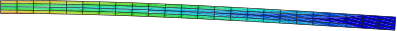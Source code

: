 <?xml version="1.0"?>
<!DOCTYPE ipe SYSTEM "ipe.dtd">
<ipe version="70005" creator="svgtoipe 20161209">
<ipestyle>
<layout paper="210 297" frame="210 297" origin="0 0" crop="no"/>
<opacity name="10%" value="0.10"/>
<opacity name="20%" value="0.20"/>
<opacity name="30%" value="0.30"/>
<opacity name="40%" value="0.40"/>
<opacity name="50%" value="0.50"/>
<opacity name="60%" value="0.60"/>
<opacity name="70%" value="0.70"/>
<opacity name="80%" value="0.80"/>
<opacity name="90%" value="0.90"/>
<pathstyle cap="0" join="0" fillrule="wind"/>
</ipestyle>
<page>
<group matrix="1 0 0 -1 0 297">
<group>
<group matrix="1 0 0 1 58.7993 -75.9046">
<path matrix="0.264583 0 0 0.264583 -47.932 65.5424" fill="0 0 0.811765">
588.94 344.94 m
589.22 340.47 l
611.31 346.36 l
h
</path>
<path matrix="0.264583 0 0 0.264583 -47.932 65.5424" fill="0 0 0.811765">
589.22 340.47 m
611.6 341.89 l
611.31 346.36 l
h
</path>
<path matrix="0.264583 0 0 0.264583 -47.932 65.5424" fill="0 0 0.811765">
566.56 343.52 m
566.84 339.04 l
588.94 344.94 l
h
</path>
<path matrix="0.264583 0 0 0.264583 -47.932 65.5424" fill="0 0 0.811765">
566.84 339.04 m
589.22 340.47 l
588.94 344.94 l
h
</path>
<path matrix="0.264583 0 0 0.264583 -47.932 65.5424" fill="0 0 0.811765">
566.56 343.52 m
544.18 342.1 l
544.25 341.01 l
h
</path>
<path matrix="0.264583 0 0 0.264583 -47.932 65.5424" fill="0 0 0.811765">
554.58 340.33 m
566.56 343.52 l
544.25 341.01 l
h
</path>
<path matrix="0.264583 0 0 0.264583 -47.932 65.5424" fill="0 0.294118 0.811765">
554.58 340.33 m
544.25 341.01 l
544.46 337.63 l
h
</path>
<path matrix="0.264583 0 0 0.264583 -47.932 65.5424" fill="0 0 0.811765">
566.84 339.04 m
566.56 343.52 l
554.58 340.33 l
h
</path>
<path matrix="0.264583 0 0 0.264583 -47.932 65.5424" fill="0 0 0.811765">
561.09 338.68 m
566.84 339.04 l
554.58 340.33 l
h
</path>
<path matrix="0.264583 0 0 0.264583 -47.932 65.5424" fill="0 0.294118 0.811765">
561.09 338.68 m
554.58 340.33 l
544.46 337.63 l
h
</path>
<path matrix="0.264583 0 0 0.264583 -47.932 65.5424" fill="0 0.294118 0.811765">
521.8 340.71 m
522.07 336.24 l
541.51 341.4 l
h
</path>
<path matrix="0.264583 0 0 0.264583 -47.932 65.5424" fill="0 0.294118 0.811765">
536.25 341.61 m
521.8 340.71 l
541.51 341.4 l
h
</path>
<path matrix="0.264583 0 0 0.264583 -47.932 65.5424" fill="0 0 0.811765">
536.25 341.61 m
541.51 341.4 l
544.18 342.1 l
h
</path>
<path matrix="0.264583 0 0 0.264583 -47.932 65.5424" fill="0 0.294118 0.811765">
522.07 336.24 m
544.46 337.63 l
544.25 341.01 l
h
</path>
<path matrix="0.264583 0 0 0.264583 -47.932 65.5424" fill="0 0.294118 0.811765">
541.51 341.4 m
522.07 336.24 l
544.25 341.01 l
h
</path>
<path matrix="0.264583 0 0 0.264583 -47.932 65.5424" fill="0 0 0.811765">
541.51 341.4 m
544.25 341.01 l
544.18 342.1 l
h
</path>
<path matrix="0.264583 0 0 0.264583 -47.932 65.5424" fill="0 0.294118 0.811765">
521.8 340.71 m
499.41 339.33 l
499.58 336.65 l
h
</path>
<path matrix="0.264583 0 0 0.264583 -47.932 65.5424" fill="0 0.294118 0.811765">
506.05 336.54 m
521.8 340.71 l
499.58 336.65 l
h
</path>
<path matrix="0.264583 0 0 0.264583 -47.932 65.5424" fill="0 0.588235 0.811765">
506.05 336.54 m
499.58 336.65 l
499.69 334.86 l
h
</path>
<path matrix="0.264583 0 0 0.264583 -47.932 65.5424" fill="0 0.294118 0.811765">
522.07 336.24 m
521.8 340.71 l
506.05 336.54 l
h
</path>
<path matrix="0.264583 0 0 0.264583 -47.932 65.5424" fill="0 0.294118 0.811765">
514.44 335.77 m
522.07 336.24 l
506.05 336.54 l
h
</path>
<path matrix="0.264583 0 0 0.264583 -47.932 65.5424" fill="0 0.588235 0.811765">
514.44 335.77 m
506.05 336.54 l
499.69 334.86 l
h
</path>
<path matrix="0.264583 0 0 0.264583 -47.932 65.5424" fill="0 0.294118 0.811765">
491.15 337.15 m
499.41 339.33 l
477.08 337.25 l
h
</path>
<path matrix="0.264583 0 0 0.264583 -47.932 65.5424" fill="0 0.588235 0.811765">
491.15 337.15 m
477.08 337.25 l
477.3 333.51 l
h
</path>
<path matrix="0.264583 0 0 0.264583 -47.932 65.5424" fill="0 0.588235 0.811765">
477.3 333.51 m
499.69 334.86 l
499.58 336.65 l
h
</path>
<path matrix="0.264583 0 0 0.264583 -47.932 65.5424" fill="0 0.588235 0.811765">
491.15 337.15 m
477.3 333.51 l
499.58 336.65 l
h
</path>
<path matrix="0.264583 0 0 0.264583 -47.932 65.5424" fill="0 0.294118 0.811765">
491.15 337.15 m
499.58 336.65 l
499.41 339.33 l
h
</path>
<path matrix="0.264583 0 0 0.264583 -47.932 65.5424" fill="0 0.588235 0.811765">
454.84 333.32 m
459.28 333.33 l
474.65 337.36 l
h
</path>
<path matrix="0.264583 0 0 0.264583 -47.932 65.5424" fill="0 0.588235 0.811765">
454.65 336.66 m
454.84 333.32 l
474.65 337.36 l
h
</path>
<path matrix="0.264583 0 0 0.264583 -47.932 65.5424" fill="0 0.588235 0.811765">
477.08 337.25 m
474.65 337.36 l
459.28 333.33 l
h
</path>
<path matrix="0.264583 0 0 0.264583 -47.932 65.5424" fill="0 0.588235 0.811765">
477.3 333.51 m
477.08 337.25 l
459.28 333.33 l
h
</path>
<path matrix="0.264583 0 0 0.264583 -47.932 65.5424" fill="0 0.588235 0.811765">
454.65 336.66 m
432.26 335.37 l
432.37 333.57 l
h
</path>
<path matrix="0.264583 0 0 0.264583 -47.932 65.5424" fill="0 0.588235 0.811765">
443.09 333.65 m
454.65 336.66 l
432.37 333.57 l
h
</path>
<path matrix="0.264583 0 0 0.264583 -47.932 65.5424" fill="0 0.811765 0.733333">
443.09 333.65 m
432.37 333.57 l
432.52 330.9 l
h
</path>
<path matrix="0.264583 0 0 0.264583 -47.932 65.5424" fill="0 0.811765 0.733333">
432.52 330.9 m
454.91 332.18 l
454.84 333.32 l
h
</path>
<path matrix="0.264583 0 0 0.264583 -47.932 65.5424" fill="0 0.811765 0.733333">
443.09 333.65 m
432.52 330.9 l
454.84 333.32 l
h
</path>
<path matrix="0.264583 0 0 0.264583 -47.932 65.5424" fill="0 0.588235 0.811765">
443.09 333.65 m
454.84 333.32 l
454.65 336.66 l
h
</path>
<path matrix="0.264583 0 0 0.264583 -47.932 65.5424" fill="0 0.588235 0.811765">
432.26 335.37 m
409.88 334.12 l
409.91 333.52 l
h
</path>
<path matrix="0.264583 0 0 0.264583 -47.932 65.5424" fill="0 0.588235 0.811765">
425.8 333.7 m
432.26 335.37 l
409.91 333.52 l
h
</path>
<path matrix="0.264583 0 0 0.264583 -47.932 65.5424" fill="0 0.811765 0.733333">
425.8 333.7 m
409.91 333.52 l
410.08 330.42 l
h
</path>
<path matrix="0.264583 0 0 0.264583 -47.932 65.5424" fill="0 0.811765 0.733333">
413.24 330.46 m
425.8 333.7 l
410.08 330.42 l
h
</path>
<path matrix="0.264583 0 0 0.264583 -47.932 65.5424" fill="0 0.588235 0.811765">
432.37 333.57 m
432.26 335.37 l
425.8 333.7 l
h
</path>
<path matrix="0.264583 0 0 0.264583 -47.932 65.5424" fill="0 0.811765 0.733333">
432.37 333.57 m
425.8 333.7 l
413.24 330.46 l
h
</path>
<path matrix="0.264583 0 0 0.264583 -47.932 65.5424" fill="0 0.811765 0.733333">
432.52 330.9 m
432.37 333.57 l
413.24 330.46 l
h
</path>
<path matrix="0.264583 0 0 0.264583 -47.932 65.5424" fill="0 0.811765 0.733333">
421.62 330.29 m
432.52 330.9 l
413.24 330.46 l
h
</path>
<path matrix="0.264583 0 0 0.264583 -47.932 65.5424" fill="0 0.811765 0.443137">
387.62 330.48 m
387.73 328.44 l
396.13 330.6 l
h
</path>
<path matrix="0.264583 0 0 0.264583 -47.932 65.5424" fill="0 0.811765 0.733333">
387.62 330.48 m
396.13 330.6 l
407.64 333.55 l
h
</path>
<path matrix="0.264583 0 0 0.264583 -47.932 65.5424" fill="0 0.811765 0.733333">
387.49 332.92 m
387.62 330.48 l
407.64 333.55 l
h
</path>
<path matrix="0.264583 0 0 0.264583 -47.932 65.5424" fill="0 0.811765 0.733333">
396.38 333.39 m
387.49 332.92 l
407.64 333.55 l
h
</path>
<path matrix="0.264583 0 0 0.264583 -47.932 65.5424" fill="0 0.811765 0.443137">
396.13 330.6 m
387.73 328.44 l
410.08 330.42 l
h
</path>
<path matrix="0.264583 0 0 0.264583 -47.932 65.5424" fill="0 0.811765 0.733333">
396.13 330.6 m
410.08 330.42 l
409.91 333.52 l
h
</path>
<path matrix="0.264583 0 0 0.264583 -47.932 65.5424" fill="0 0.811765 0.733333">
407.64 333.55 m
396.13 330.6 l
409.91 333.52 l
h
</path>
<path matrix="0.264583 0 0 0.264583 -47.932 65.5424" fill="0 0.811765 0.733333">
378.22 330.56 m
387.49 332.92 l
365.17 330.36 l
h
</path>
<path matrix="0.264583 0 0 0.264583 -47.932 65.5424" fill="0 0.811765 0.443137">
378.22 330.56 m
365.17 330.36 l
365.3 327.83 l
h
</path>
<path matrix="0.264583 0 0 0.264583 -47.932 65.5424" fill="0 0.811765 0.443137">
367.59 327.87 m
378.22 330.56 l
365.3 327.83 l
h
</path>
<path matrix="0.264583 0 0 0.264583 -47.932 65.5424" fill="0 0.811765 0.733333">
387.62 330.48 m
387.49 332.92 l
378.22 330.56 l
h
</path>
<path matrix="0.264583 0 0 0.264583 -47.932 65.5424" fill="0 0.811765 0.443137">
387.62 330.48 m
378.22 330.56 l
367.59 327.87 l
h
</path>
<path matrix="0.264583 0 0 0.264583 -47.932 65.5424" fill="0 0.811765 0.443137">
387.73 328.44 m
387.62 330.48 l
367.59 327.87 l
h
</path>
<path matrix="0.264583 0 0 0.264583 -47.932 65.5424" fill="0 0.811765 0.733333">
359.65 330.39 m
365.1 331.76 l
342.74 330.13 l
h
</path>
<path matrix="0.264583 0 0 0.264583 -47.932 65.5424" fill="0 0.811765 0.443137">
359.65 330.39 m
342.74 330.13 l
342.85 327.81 l
h
</path>
<path matrix="0.264583 0 0 0.264583 -47.932 65.5424" fill="0 0.811765 0.443137">
349.79 327.92 m
359.65 330.39 l
342.85 327.81 l
h
</path>
<path matrix="0.264583 0 0 0.264583 -47.932 65.5424" fill="0 0.811765 0.145098">
349.79 327.92 m
342.85 327.81 l
342.93 326.19 l
h
</path>
<path matrix="0.264583 0 0 0.264583 -47.932 65.5424" fill="0 0.811765 0.145098">
349.79 327.92 m
342.93 326.19 l
365.3 327.83 l
h
</path>
<path matrix="0.264583 0 0 0.264583 -47.932 65.5424" fill="0 0.811765 0.443137">
349.79 327.92 m
365.3 327.83 l
365.17 330.36 l
h
</path>
<path matrix="0.264583 0 0 0.264583 -47.932 65.5424" fill="0 0.811765 0.443137">
359.65 330.39 m
349.79 327.92 l
365.17 330.36 l
h
</path>
<path matrix="0.264583 0 0 0.264583 -47.932 65.5424" fill="0 0.811765 0.733333">
359.65 330.39 m
365.17 330.36 l
365.1 331.76 l
h
</path>
<path matrix="0.264583 0 0 0.264583 -47.932 65.5424" fill="0 0.811765 0.145098">
320.51 325.53 m
322.17 325.56 l
331.39 327.85 l
h
</path>
<path matrix="0.264583 0 0 0.264583 -47.932 65.5424" fill="0 0.811765 0.145098">
320.41 327.67 m
320.51 325.53 l
331.39 327.85 l
h
</path>
<path matrix="0.264583 0 0 0.264583 -47.932 65.5424" fill="0 0.811765 0.443137">
320.41 327.67 m
331.39 327.85 l
340.61 330.14 l
h
</path>
<path matrix="0.264583 0 0 0.264583 -47.932 65.5424" fill="0 0.811765 0.443137">
320.32 329.62 m
320.41 327.67 l
340.61 330.14 l
h
</path>
<path matrix="0.264583 0 0 0.264583 -47.932 65.5424" fill="0 0.811765 0.443137">
342.74 330.13 m
340.61 330.14 l
331.39 327.85 l
h
</path>
<path matrix="0.264583 0 0 0.264583 -47.932 65.5424" fill="0 0.811765 0.443137">
342.85 327.81 m
342.74 330.13 l
331.39 327.85 l
h
</path>
<path matrix="0.264583 0 0 0.264583 -47.932 65.5424" fill="0 0.811765 0.145098">
342.85 327.81 m
331.39 327.85 l
322.17 325.56 l
h
</path>
<path matrix="0.264583 0 0 0.264583 -47.932 65.5424" fill="0 0.811765 0.145098">
342.93 326.19 m
342.85 327.81 l
322.17 325.56 l
h
</path>
<path matrix="0.264583 0 0 0.264583 -47.932 65.5424" fill="0 0.811765 0.443137">
312.46 327.69 m
320.32 329.62 l
297.98 327.49 l
h
</path>
<path matrix="0.264583 0 0 0.264583 -47.932 65.5424" fill="0 0.811765 0.145098">
312.46 327.69 m
297.98 327.49 l
298.07 325.49 l
h
</path>
<path matrix="0.264583 0 0 0.264583 -47.932 65.5424" fill="0 0.811765 0.145098">
303.84 325.58 m
312.46 327.69 l
298.07 325.49 l
h
</path>
<path matrix="0.264583 0 0 0.264583 -47.932 65.5424" fill="0.145098 0.811765 0">
303.84 325.58 m
298.07 325.49 l
298.12 324.18 l
h
</path>
<path matrix="0.264583 0 0 0.264583 -47.932 65.5424" fill="0.145098 0.811765 0">
303.84 325.58 m
298.12 324.18 l
320.51 325.53 l
h
</path>
<path matrix="0.264583 0 0 0.264583 -47.932 65.5424" fill="0 0.811765 0.145098">
303.84 325.58 m
320.51 325.53 l
320.41 327.67 l
h
</path>
<path matrix="0.264583 0 0 0.264583 -47.932 65.5424" fill="0 0.811765 0.145098">
312.46 327.69 m
303.84 325.58 l
320.41 327.67 l
h
</path>
<path matrix="0.264583 0 0 0.264583 -47.932 65.5424" fill="0 0.811765 0.443137">
312.46 327.69 m
320.41 327.67 l
320.32 329.62 l
h
</path>
<path matrix="0.264583 0 0 0.264583 -47.932 65.5424" fill="0 0.811765 0.443137">
293.17 327.5 m
297.93 328.65 l
275.56 327.24 l
h
</path>
<path matrix="0.264583 0 0 0.264583 -47.932 65.5424" fill="0 0.811765 0.145098">
293.17 327.5 m
275.56 327.24 l
275.63 325.39 l
h
</path>
<path matrix="0.264583 0 0 0.264583 -47.932 65.5424" fill="0 0.811765 0.145098">
285.02 325.52 m
293.17 327.5 l
275.63 325.39 l
h
</path>
<path matrix="0.264583 0 0 0.264583 -47.932 65.5424" fill="0.145098 0.811765 0">
285.02 325.52 m
275.63 325.39 l
275.71 323.54 l
h
</path>
<path matrix="0.264583 0 0 0.264583 -47.932 65.5424" fill="0.145098 0.811765 0">
276.88 323.55 m
285.02 325.52 l
275.71 323.54 l
h
</path>
<path matrix="0.264583 0 0 0.264583 -47.932 65.5424" fill="0 0.811765 0.145098">
297.98 327.49 m
293.17 327.5 l
285.02 325.52 l
h
</path>
<path matrix="0.264583 0 0 0.264583 -47.932 65.5424" fill="0 0.811765 0.145098">
298.07 325.49 m
297.98 327.49 l
285.02 325.52 l
h
</path>
<path matrix="0.264583 0 0 0.264583 -47.932 65.5424" fill="0.145098 0.811765 0">
298.07 325.49 m
285.02 325.52 l
276.88 323.55 l
h
</path>
<path matrix="0.264583 0 0 0.264583 -47.932 65.5424" fill="0.443137 0.811765 0">
253.27 323.53 m
253.31 322.44 l
258.13 323.59 l
h
</path>
<path matrix="0.264583 0 0 0.264583 -47.932 65.5424" fill="0.145098 0.811765 0">
253.27 323.53 m
258.13 323.59 l
265.8 325.42 l
h
</path>
<path matrix="0.264583 0 0 0.264583 -47.932 65.5424" fill="0.145098 0.811765 0">
253.21 325.27 m
253.27 323.53 l
265.8 325.42 l
h
</path>
<path matrix="0.264583 0 0 0.264583 -47.932 65.5424" fill="0 0.811765 0.145098">
253.21 325.27 m
265.8 325.42 l
273.48 327.25 l
h
</path>
<path matrix="0.264583 0 0 0.264583 -47.932 65.5424" fill="0 0.811765 0.145098">
253.15 326.91 m
253.21 325.27 l
273.48 327.25 l
h
</path>
<path matrix="0.264583 0 0 0.264583 -47.932 65.5424" fill="0.443137 0.811765 0">
258.13 323.59 m
253.31 322.44 l
275.71 323.54 l
h
</path>
<path matrix="0.264583 0 0 0.264583 -47.932 65.5424" fill="0.145098 0.811765 0">
258.13 323.59 m
275.71 323.54 l
275.63 325.39 l
h
</path>
<path matrix="0.264583 0 0 0.264583 -47.932 65.5424" fill="0.145098 0.811765 0">
265.8 325.42 m
258.13 323.59 l
275.63 325.39 l
h
</path>
<path matrix="0.264583 0 0 0.264583 -47.932 65.5424" fill="0 0.811765 0.145098">
265.8 325.42 m
275.63 325.39 l
275.56 327.24 l
h
</path>
<path matrix="0.264583 0 0 0.264583 -47.932 65.5424" fill="0 0.811765 0.145098">
273.48 327.25 m
265.8 325.42 l
275.56 327.24 l
h
</path>
<path matrix="0.264583 0 0 0.264583 -47.932 65.5424" fill="0 0.811765 0.145098">
253.15 326.91 m
230.76 326.16 l
230.79 325.13 l
h
</path>
<path matrix="0.264583 0 0 0.264583 -47.932 65.5424" fill="0 0.811765 0.145098">
246.29 325.3 m
253.15 326.91 l
230.79 325.13 l
h
</path>
<path matrix="0.264583 0 0 0.264583 -47.932 65.5424" fill="0.145098 0.811765 0">
246.29 325.3 m
230.79 325.13 l
230.84 323.5 l
h
</path>
<path matrix="0.264583 0 0 0.264583 -47.932 65.5424" fill="0.145098 0.811765 0">
238.98 323.58 m
246.29 325.3 l
230.84 323.5 l
h
</path>
<path matrix="0.264583 0 0 0.264583 -47.932 65.5424" fill="0.443137 0.811765 0">
238.98 323.58 m
230.84 323.5 l
230.89 321.86 l
h
</path>
<path matrix="0.264583 0 0 0.264583 -47.932 65.5424" fill="0 0.811765 0.145098">
253.21 325.27 m
253.15 326.91 l
246.29 325.3 l
h
</path>
<path matrix="0.264583 0 0 0.264583 -47.932 65.5424" fill="0.145098 0.811765 0">
253.21 325.27 m
246.29 325.3 l
238.98 323.58 l
h
</path>
<path matrix="0.264583 0 0 0.264583 -47.932 65.5424" fill="0.145098 0.811765 0">
253.27 323.53 m
253.21 325.27 l
238.98 323.58 l
h
</path>
<path matrix="0.264583 0 0 0.264583 -47.932 65.5424" fill="0.443137 0.811765 0">
253.27 323.53 m
238.98 323.58 l
231.67 321.87 l
h
</path>
<path matrix="0.264583 0 0 0.264583 -47.932 65.5424" fill="0.443137 0.811765 0">
253.31 322.44 m
253.27 323.53 l
231.67 321.87 l
h
</path>
<path matrix="0.264583 0 0 0.264583 -47.932 65.5424" fill="0 0.811765 0.145098">
226.42 325.16 m
230.76 326.16 l
208.37 325.03 l
h
</path>
<path matrix="0.264583 0 0 0.264583 -47.932 65.5424" fill="0.145098 0.811765 0">
226.42 325.16 m
208.37 325.03 l
208.42 323.49 l
h
</path>
<path matrix="0.264583 0 0 0.264583 -47.932 65.5424" fill="0.145098 0.811765 0">
219.51 323.56 m
226.42 325.16 l
208.42 323.49 l
h
</path>
<path matrix="0.264583 0 0 0.264583 -47.932 65.5424" fill="0.443137 0.811765 0">
219.51 323.56 m
208.42 323.49 l
208.46 321.94 l
h
</path>
<path matrix="0.264583 0 0 0.264583 -47.932 65.5424" fill="0.443137 0.811765 0">
212.61 321.97 m
219.51 323.56 l
208.46 321.94 l
h
</path>
<path matrix="0.264583 0 0 0.264583 -47.932 65.5424" fill="0.443137 0.811765 0">
212.61 321.97 m
230.89 321.86 l
230.84 323.5 l
h
</path>
<path matrix="0.264583 0 0 0.264583 -47.932 65.5424" fill="0.443137 0.811765 0">
219.51 323.56 m
212.61 321.97 l
230.84 323.5 l
h
</path>
<path matrix="0.264583 0 0 0.264583 -47.932 65.5424" fill="0.145098 0.811765 0">
219.51 323.56 m
230.84 323.5 l
230.79 325.13 l
h
</path>
<path matrix="0.264583 0 0 0.264583 -47.932 65.5424" fill="0.145098 0.811765 0">
226.42 325.16 m
219.51 323.56 l
230.79 325.13 l
h
</path>
<path matrix="0.264583 0 0 0.264583 -47.932 65.5424" fill="0 0.811765 0.145098">
226.42 325.16 m
230.79 325.13 l
230.76 326.16 l
h
</path>
<path matrix="0.264583 0 0 0.264583 -47.932 65.5424" fill="0.733333 0.811765 0">
186.03 322.01 m
186.07 320.54 l
193.16 322.05 l
h
</path>
<path matrix="0.264583 0 0 0.264583 -47.932 65.5424" fill="0.443137 0.811765 0">
186.03 322.01 m
193.16 322.05 l
199.79 323.55 l
h
</path>
<path matrix="0.264583 0 0 0.264583 -47.932 65.5424" fill="0.443137 0.811765 0">
186 323.47 m
186.03 322.01 l
199.79 323.55 l
h
</path>
<path matrix="0.264583 0 0 0.264583 -47.932 65.5424" fill="0.145098 0.811765 0">
186 323.47 m
199.79 323.55 l
206.41 325.05 l
h
</path>
<path matrix="0.264583 0 0 0.264583 -47.932 65.5424" fill="0.145098 0.811765 0">
185.97 324.91 m
186 323.47 l
206.41 325.05 l
h
</path>
<path matrix="0.264583 0 0 0.264583 -47.932 65.5424" fill="0.145098 0.811765 0">
208.37 325.03 m
206.41 325.05 l
199.79 323.55 l
h
</path>
<path matrix="0.264583 0 0 0.264583 -47.932 65.5424" fill="0.145098 0.811765 0">
208.42 323.49 m
208.37 325.03 l
199.79 323.55 l
h
</path>
<path matrix="0.264583 0 0 0.264583 -47.932 65.5424" fill="0.443137 0.811765 0">
208.42 323.49 m
199.79 323.55 l
193.16 322.05 l
h
</path>
<path matrix="0.264583 0 0 0.264583 -47.932 65.5424" fill="0.443137 0.811765 0">
208.46 321.94 m
208.42 323.49 l
193.16 322.05 l
h
</path>
<path matrix="0.264583 0 0 0.264583 -47.932 65.5424" fill="0.733333 0.811765 0">
208.46 321.94 m
193.16 322.05 l
186.53 320.54 l
h
</path>
<path matrix="0.264583 0 0 0.264583 -47.932 65.5424" fill="0.443137 0.811765 0">
179.78 323.54 m
163.59 323.52 l
163.61 322.13 l
h
</path>
<path matrix="0.264583 0 0 0.264583 -47.932 65.5424" fill="0.443137 0.811765 0">
173.5 322.14 m
179.78 323.54 l
163.61 322.13 l
h
</path>
<path matrix="0.264583 0 0 0.264583 -47.932 65.5424" fill="0.733333 0.811765 0">
173.5 322.14 m
163.61 322.13 l
163.64 320.74 l
h
</path>
<path matrix="0.264583 0 0 0.264583 -47.932 65.5424" fill="0.733333 0.811765 0">
167.21 320.74 m
173.5 322.14 l
163.64 320.74 l
h
</path>
<path matrix="0.264583 0 0 0.264583 -47.932 65.5424" fill="0.811765 0.588235 0">
167.21 320.74 m
163.64 320.74 l
163.66 319.95 l
h
</path>
<path matrix="0.264583 0 0 0.264583 -47.932 65.5424" fill="0.811765 0.588235 0">
167.21 320.74 m
163.66 319.95 l
186.07 320.54 l
h
</path>
<path matrix="0.264583 0 0 0.264583 -47.932 65.5424" fill="0.733333 0.811765 0">
167.21 320.74 m
186.07 320.54 l
186.03 322.01 l
h
</path>
<path matrix="0.264583 0 0 0.264583 -47.932 65.5424" fill="0.733333 0.811765 0">
173.5 322.14 m
167.21 320.74 l
186.03 322.01 l
h
</path>
<path matrix="0.264583 0 0 0.264583 -47.932 65.5424" fill="0.443137 0.811765 0">
173.5 322.14 m
186.03 322.01 l
186 323.47 l
h
</path>
<path matrix="0.264583 0 0 0.264583 -47.932 65.5424" fill="0.443137 0.811765 0">
179.78 323.54 m
173.5 322.14 l
186 323.47 l
h
</path>
<path matrix="0.264583 0 0 0.264583 -47.932 65.5424" fill="0.443137 0.811765 0">
159.63 323.57 m
141.18 323.59 l
141.2 322.26 l
h
</path>
<path matrix="0.264583 0 0 0.264583 -47.932 65.5424" fill="0.443137 0.811765 0">
153.56 322.25 m
159.63 323.57 l
141.2 322.26 l
h
</path>
<path matrix="0.264583 0 0 0.264583 -47.932 65.5424" fill="0.733333 0.811765 0">
153.56 322.25 m
141.2 322.26 l
141.22 320.94 l
h
</path>
<path matrix="0.264583 0 0 0.264583 -47.932 65.5424" fill="0.733333 0.811765 0">
147.5 320.93 m
153.56 322.25 l
141.22 320.94 l
h
</path>
<path matrix="0.264583 0 0 0.264583 -47.932 65.5424" fill="0.811765 0.588235 0">
147.5 320.93 m
141.22 320.94 l
141.24 319.61 l
h
</path>
<path matrix="0.264583 0 0 0.264583 -47.932 65.5424" fill="0.443137 0.811765 0">
163.59 323.52 m
159.63 323.57 l
153.56 322.25 l
h
</path>
<path matrix="0.264583 0 0 0.264583 -47.932 65.5424" fill="0.443137 0.811765 0">
163.61 322.13 m
163.59 323.52 l
153.56 322.25 l
h
</path>
<path matrix="0.264583 0 0 0.264583 -47.932 65.5424" fill="0.733333 0.811765 0">
163.61 322.13 m
153.56 322.25 l
147.5 320.93 l
h
</path>
<path matrix="0.264583 0 0 0.264583 -47.932 65.5424" fill="0.733333 0.811765 0">
163.64 320.74 m
163.61 322.13 l
147.5 320.93 l
h
</path>
<path matrix="0.264583 0 0 0.264583 -47.932 65.5424" fill="0.811765 0.588235 0">
163.64 320.74 m
147.5 320.93 l
141.43 319.61 l
h
</path>
<path matrix="0.264583 0 0 0.264583 -47.932 65.5424" fill="0.811765 0.588235 0">
163.66 319.95 m
163.64 320.74 l
141.43 319.61 l
h
</path>
<path matrix="0.264583 0 0 0.264583 -47.932 65.5424" fill="0.443137 0.811765 0">
139.21 323.62 m
118.77 323.75 l
118.79 322.49 l
h
</path>
<path matrix="0.264583 0 0 0.264583 -47.932 65.5424" fill="0.443137 0.811765 0">
133.45 322.4 m
139.21 323.62 l
118.79 322.49 l
h
</path>
<path matrix="0.264583 0 0 0.264583 -47.932 65.5424" fill="0.733333 0.811765 0">
133.45 322.4 m
118.79 322.49 l
118.8 321.23 l
h
</path>
<path matrix="0.264583 0 0 0.264583 -47.932 65.5424" fill="0.733333 0.811765 0">
127.68 321.17 m
133.45 322.4 l
118.8 321.23 l
h
</path>
<path matrix="0.264583 0 0 0.264583 -47.932 65.5424" fill="0.811765 0.588235 0">
127.68 321.17 m
118.8 321.23 l
118.81 319.97 l
h
</path>
<path matrix="0.264583 0 0 0.264583 -47.932 65.5424" fill="0.811765 0.588235 0">
121.92 319.95 m
127.68 321.17 l
118.81 319.97 l
h
</path>
<path matrix="0.264583 0 0 0.264583 -47.932 65.5424" fill="0.811765 0.588235 0">
121.92 319.95 m
141.24 319.61 l
141.22 320.94 l
h
</path>
<path matrix="0.264583 0 0 0.264583 -47.932 65.5424" fill="0.811765 0.588235 0">
127.68 321.17 m
121.92 319.95 l
141.22 320.94 l
h
</path>
<path matrix="0.264583 0 0 0.264583 -47.932 65.5424" fill="0.733333 0.811765 0">
127.68 321.17 m
141.22 320.94 l
141.2 322.26 l
h
</path>
<path matrix="0.264583 0 0 0.264583 -47.932 65.5424" fill="0.733333 0.811765 0">
133.45 322.4 m
127.68 321.17 l
141.2 322.26 l
h
</path>
<path matrix="0.264583 0 0 0.264583 -47.932 65.5424" fill="0.443137 0.811765 0">
133.45 322.4 m
141.2 322.26 l
141.18 323.59 l
h
</path>
<path matrix="0.264583 0 0 0.264583 -47.932 65.5424" fill="0.443137 0.811765 0">
139.21 323.62 m
133.45 322.4 l
141.18 323.59 l
h
</path>
<path matrix="0.264583 0 0 0.264583 -47.932 65.5424" fill="0.811765 0.588235 0">
96.39 320.32 m
101.95 320.27 l
107.54 321.43 l
h
</path>
<path matrix="0.264583 0 0 0.264583 -47.932 65.5424" fill="0.811765 0.588235 0">
96.38 321.53 m
96.39 320.32 l
107.54 321.43 l
h
</path>
<path matrix="0.264583 0 0 0.264583 -47.932 65.5424" fill="0.733333 0.811765 0">
96.38 321.53 m
107.54 321.43 l
113.14 322.59 l
h
</path>
<path matrix="0.264583 0 0 0.264583 -47.932 65.5424" fill="0.733333 0.811765 0">
96.38 322.75 m
96.38 321.53 l
113.14 322.59 l
h
</path>
<path matrix="0.264583 0 0 0.264583 -47.932 65.5424" fill="0.811765 0.588235 0">
101.95 320.27 m
118.81 319.97 l
118.8 321.23 l
h
</path>
<path matrix="0.264583 0 0 0.264583 -47.932 65.5424" fill="0.811765 0.588235 0">
107.54 321.43 m
101.95 320.27 l
118.8 321.23 l
h
</path>
<path matrix="0.264583 0 0 0.264583 -47.932 65.5424" fill="0.733333 0.811765 0">
107.54 321.43 m
118.8 321.23 l
118.79 322.49 l
h
</path>
<path matrix="0.264583 0 0 0.264583 -47.932 65.5424" fill="0.733333 0.811765 0">
113.14 322.59 m
107.54 321.43 l
118.79 322.49 l
h
</path>
<path matrix="0.264583 0 0 0.264583 -47.932 65.5424" fill="0.733333 0.811765 0">
92.31 322.76 m
73.97 322.76 l
73.97 321.57 l
h
</path>
<path matrix="0.264583 0 0 0.264583 -47.932 65.5424" fill="0.733333 0.811765 0">
86.43 321.57 m
92.31 322.76 l
73.97 321.57 l
h
</path>
<path matrix="0.264583 0 0 0.264583 -47.932 65.5424" fill="0.811765 0.588235 0">
86.43 321.57 m
73.97 321.57 l
73.97 320.38 l
h
</path>
<path matrix="0.264583 0 0 0.264583 -47.932 65.5424" fill="0.811765 0.588235 0">
80.55 320.39 m
86.43 321.57 l
73.97 320.38 l
h
</path>
<path matrix="0.264583 0 0 0.264583 -47.932 65.5424" fill="0.733333 0.811765 0">
96.38 322.75 m
92.31 322.76 l
86.43 321.57 l
h
</path>
<path matrix="0.264583 0 0 0.264583 -47.932 65.5424" fill="0.733333 0.811765 0">
96.38 321.53 m
96.38 322.75 l
86.43 321.57 l
h
</path>
<path matrix="0.264583 0 0 0.264583 -47.932 65.5424" fill="0.811765 0.588235 0">
96.38 321.53 m
86.43 321.57 l
80.55 320.39 l
h
</path>
<path matrix="0.264583 0 0 0.264583 -47.932 65.5424" fill="0.811765 0.588235 0">
96.39 320.32 m
96.38 321.53 l
80.55 320.39 l
h
</path>
<path matrix="0.264583 0 0 0.264583 -47.932 65.5424" fill="0 0 0.811765">
588.65 349.41 m
588.94 344.94 l
611.03 350.84 l
h
</path>
<path matrix="0.264583 0 0 0.264583 -47.932 65.5424" fill="0 0 0.811765">
588.94 344.94 m
611.31 346.36 l
611.03 350.84 l
h
</path>
<path matrix="0.264583 0 0 0.264583 -47.932 65.5424" fill="0 0 0.811765">
566.27 347.99 m
566.56 343.52 l
588.65 349.41 l
h
</path>
<path matrix="0.264583 0 0 0.264583 -47.932 65.5424" fill="0 0 0.811765">
566.56 343.52 m
588.94 344.94 l
588.65 349.41 l
h
</path>
<path matrix="0.264583 0 0 0.264583 -47.932 65.5424" fill="0 0 0.811765">
543.9 346.58 m
544.18 342.1 l
566.27 347.99 l
h
</path>
<path matrix="0.264583 0 0 0.264583 -47.932 65.5424" fill="0 0 0.811765">
544.18 342.1 m
566.56 343.52 l
566.27 347.99 l
h
</path>
<path matrix="0.264583 0 0 0.264583 -47.932 65.5424" fill="0 0 0.811765">
543.9 346.58 m
521.52 345.18 l
521.7 342.19 l
h
</path>
<path matrix="0.264583 0 0 0.264583 -47.932 65.5424" fill="0 0 0.811765">
527.67 342.27 m
543.9 346.58 l
521.7 342.19 l
h
</path>
<path matrix="0.264583 0 0 0.264583 -47.932 65.5424" fill="0 0.294118 0.811765">
527.67 342.27 m
521.7 342.19 l
521.8 340.71 l
h
</path>
<path matrix="0.264583 0 0 0.264583 -47.932 65.5424" fill="0 0 0.811765">
544.18 342.1 m
543.9 346.58 l
527.67 342.27 l
h
</path>
<path matrix="0.264583 0 0 0.264583 -47.932 65.5424" fill="0 0.294118 0.811765">
536.25 341.61 m
527.67 342.27 l
521.8 340.71 l
h
</path>
<path matrix="0.264583 0 0 0.264583 -47.932 65.5424" fill="0 0 0.811765">
521.52 345.18 m
499.14 343.8 l
499.23 342.28 l
h
</path>
<path matrix="0.264583 0 0 0.264583 -47.932 65.5424" fill="0 0 0.811765">
511.66 342.57 m
521.52 345.18 l
499.23 342.28 l
h
</path>
<path matrix="0.264583 0 0 0.264583 -47.932 65.5424" fill="0 0.294118 0.811765">
511.66 342.57 m
499.23 342.28 l
499.41 339.33 l
h
</path>
<path matrix="0.264583 0 0 0.264583 -47.932 65.5424" fill="0 0.294118 0.811765">
499.41 339.33 m
521.8 340.71 l
521.7 342.19 l
h
</path>
<path matrix="0.264583 0 0 0.264583 -47.932 65.5424" fill="0 0.294118 0.811765">
511.66 342.57 m
499.41 339.33 l
521.7 342.19 l
h
</path>
<path matrix="0.264583 0 0 0.264583 -47.932 65.5424" fill="0 0 0.811765">
511.66 342.57 m
521.7 342.19 l
521.52 345.18 l
h
</path>
<path matrix="0.264583 0 0 0.264583 -47.932 65.5424" fill="0 0 0.811765">
493.79 342.39 m
499.14 343.8 l
476.79 341.93 l
h
</path>
<path matrix="0.264583 0 0 0.264583 -47.932 65.5424" fill="0 0.294118 0.811765">
493.79 342.39 m
476.79 341.93 l
477.03 337.98 l
h
</path>
<path matrix="0.264583 0 0 0.264583 -47.932 65.5424" fill="0 0.294118 0.811765">
477.03 337.98 m
499.41 339.33 l
499.23 342.28 l
h
</path>
<path matrix="0.264583 0 0 0.264583 -47.932 65.5424" fill="0 0.294118 0.811765">
493.79 342.39 m
477.03 337.98 l
499.23 342.28 l
h
</path>
<path matrix="0.264583 0 0 0.264583 -47.932 65.5424" fill="0 0 0.811765">
493.79 342.39 m
499.23 342.28 l
499.14 343.8 l
h
</path>
<path matrix="0.264583 0 0 0.264583 -47.932 65.5424" fill="0 0.294118 0.811765">
454.61 337.31 m
457.5 337.4 l
474.85 341.95 l
h
</path>
<path matrix="0.264583 0 0 0.264583 -47.932 65.5424" fill="0 0.294118 0.811765">
454.39 341.13 m
454.61 337.31 l
474.85 341.95 l
h
</path>
<path matrix="0.264583 0 0 0.264583 -47.932 65.5424" fill="0 0.294118 0.811765">
476.79 341.93 m
474.85 341.95 l
457.5 337.4 l
h
</path>
<path matrix="0.264583 0 0 0.264583 -47.932 65.5424" fill="0 0.294118 0.811765">
477.03 337.98 m
476.79 341.93 l
457.5 337.4 l
h
</path>
<path matrix="0.264583 0 0 0.264583 -47.932 65.5424" fill="0 0.294118 0.811765">
466.17 337.34 m
477.03 337.98 l
457.5 337.4 l
h
</path>
<path matrix="0.264583 0 0 0.264583 -47.932 65.5424" fill="0 0.294118 0.811765">
454.39 341.13 m
432.01 339.84 l
432.17 337.07 l
h
</path>
<path matrix="0.264583 0 0 0.264583 -47.932 65.5424" fill="0 0.294118 0.811765">
439.72 337.31 m
454.39 341.13 l
432.17 337.07 l
h
</path>
<path matrix="0.264583 0 0 0.264583 -47.932 65.5424" fill="0 0.588235 0.811765">
439.72 337.31 m
432.17 337.07 l
432.26 335.37 l
h
</path>
<path matrix="0.264583 0 0 0.264583 -47.932 65.5424" fill="0 0.588235 0.811765">
439.72 337.31 m
432.26 335.37 l
454.61 337.31 l
h
</path>
<path matrix="0.264583 0 0 0.264583 -47.932 65.5424" fill="0 0.294118 0.811765">
439.72 337.31 m
454.61 337.31 l
454.39 341.13 l
h
</path>
<path matrix="0.264583 0 0 0.264583 -47.932 65.5424" fill="0 0.294118 0.811765">
432.01 339.84 m
409.63 338.59 l
409.74 336.62 l
h
</path>
<path matrix="0.264583 0 0 0.264583 -47.932 65.5424" fill="0 0.294118 0.811765">
421.03 337 m
432.01 339.84 l
409.74 336.62 l
h
</path>
<path matrix="0.264583 0 0 0.264583 -47.932 65.5424" fill="0 0.588235 0.811765">
421.03 337 m
409.74 336.62 l
409.88 334.12 l
h
</path>
<path matrix="0.264583 0 0 0.264583 -47.932 65.5424" fill="0 0.588235 0.811765">
409.88 334.12 m
432.26 335.37 l
432.17 337.07 l
h
</path>
<path matrix="0.264583 0 0 0.264583 -47.932 65.5424" fill="0 0.588235 0.811765">
421.03 337 m
409.88 334.12 l
432.17 337.07 l
h
</path>
<path matrix="0.264583 0 0 0.264583 -47.932 65.5424" fill="0 0.294118 0.811765">
421.03 337 m
432.17 337.07 l
432.01 339.84 l
h
</path>
<path matrix="0.264583 0 0 0.264583 -47.932 65.5424" fill="0 0.294118 0.811765">
409.63 338.59 m
387.25 337.39 l
387.32 336.06 l
h
</path>
<path matrix="0.264583 0 0 0.264583 -47.932 65.5424" fill="0 0.294118 0.811765">
401.64 336.54 m
409.63 338.59 l
387.32 336.06 l
h
</path>
<path matrix="0.264583 0 0 0.264583 -47.932 65.5424" fill="0 0.588235 0.811765">
401.64 336.54 m
387.32 336.06 l
387.47 333.27 l
h
</path>
<path matrix="0.264583 0 0 0.264583 -47.932 65.5424" fill="0 0.588235 0.811765">
389.1 333.33 m
401.64 336.54 l
387.47 333.27 l
h
</path>
<path matrix="0.264583 0 0 0.264583 -47.932 65.5424" fill="0 0.294118 0.811765">
409.74 336.62 m
409.63 338.59 l
401.64 336.54 l
h
</path>
<path matrix="0.264583 0 0 0.264583 -47.932 65.5424" fill="0 0.588235 0.811765">
409.74 336.62 m
401.64 336.54 l
389.1 333.33 l
h
</path>
<path matrix="0.264583 0 0 0.264583 -47.932 65.5424" fill="0 0.588235 0.811765">
409.88 334.12 m
409.74 336.62 l
389.1 333.33 l
h
</path>
<path matrix="0.264583 0 0 0.264583 -47.932 65.5424" fill="0 0.294118 0.811765">
387.25 337.39 m
364.88 336.23 l
364.92 335.43 l
h
</path>
<path matrix="0.264583 0 0 0.264583 -47.932 65.5424" fill="0 0.294118 0.811765">
381.79 336 m
387.25 337.39 l
364.92 335.43 l
h
</path>
<path matrix="0.264583 0 0 0.264583 -47.932 65.5424" fill="0 0.588235 0.811765">
381.79 336 m
364.92 335.43 l
365.05 332.9 l
h
</path>
<path matrix="0.264583 0 0 0.264583 -47.932 65.5424" fill="0 0.588235 0.811765">
370.26 333.07 m
381.79 336 l
365.05 332.9 l
h
</path>
<path matrix="0.264583 0 0 0.264583 -47.932 65.5424" fill="0 0.811765 0.733333">
370.26 333.07 m
365.05 332.9 l
365.1 331.76 l
h
</path>
<path matrix="0.264583 0 0 0.264583 -47.932 65.5424" fill="0 0.811765 0.733333">
365.1 331.76 m
387.49 332.92 l
387.47 333.27 l
h
</path>
<path matrix="0.264583 0 0 0.264583 -47.932 65.5424" fill="0 0.811765 0.733333">
370.26 333.07 m
365.1 331.76 l
387.47 333.27 l
h
</path>
<path matrix="0.264583 0 0 0.264583 -47.932 65.5424" fill="0 0.588235 0.811765">
370.26 333.07 m
387.47 333.27 l
387.32 336.06 l
h
</path>
<path matrix="0.264583 0 0 0.264583 -47.932 65.5424" fill="0 0.588235 0.811765">
381.79 336 m
370.26 333.07 l
387.32 336.06 l
h
</path>
<path matrix="0.264583 0 0 0.264583 -47.932 65.5424" fill="0 0.294118 0.811765">
381.79 336 m
387.32 336.06 l
387.25 337.39 l
h
</path>
<path matrix="0.264583 0 0 0.264583 -47.932 65.5424" fill="0 0.294118 0.811765">
361.5 335.39 m
364.88 336.23 l
342.52 334.78 l
h
</path>
<path matrix="0.264583 0 0 0.264583 -47.932 65.5424" fill="0 0.588235 0.811765">
361.5 335.39 m
342.52 334.78 l
342.63 332.46 l
h
</path>
<path matrix="0.264583 0 0 0.264583 -47.932 65.5424" fill="0 0.588235 0.811765">
350.9 332.72 m
361.5 335.39 l
342.63 332.46 l
h
</path>
<path matrix="0.264583 0 0 0.264583 -47.932 65.5424" fill="0 0.811765 0.733333">
350.9 332.72 m
342.63 332.46 l
342.71 330.66 l
h
</path>
<path matrix="0.264583 0 0 0.264583 -47.932 65.5424" fill="0 0.811765 0.733333">
342.71 330.66 m
365.1 331.76 l
365.05 332.9 l
h
</path>
<path matrix="0.264583 0 0 0.264583 -47.932 65.5424" fill="0 0.811765 0.733333">
350.9 332.72 m
342.71 330.66 l
365.05 332.9 l
h
</path>
<path matrix="0.264583 0 0 0.264583 -47.932 65.5424" fill="0 0.588235 0.811765">
350.9 332.72 m
365.05 332.9 l
364.92 335.43 l
h
</path>
<path matrix="0.264583 0 0 0.264583 -47.932 65.5424" fill="0 0.588235 0.811765">
361.5 335.39 m
350.9 332.72 l
364.92 335.43 l
h
</path>
<path matrix="0.264583 0 0 0.264583 -47.932 65.5424" fill="0 0.294118 0.811765">
361.5 335.39 m
364.92 335.43 l
364.88 336.23 l
h
</path>
<path matrix="0.264583 0 0 0.264583 -47.932 65.5424" fill="0 0.588235 0.811765">
340.99 334.76 m
320.12 334.1 l
320.22 331.95 l
h
</path>
<path matrix="0.264583 0 0 0.264583 -47.932 65.5424" fill="0 0.588235 0.811765">
331.1 332.3 m
340.99 334.76 l
320.22 331.95 l
h
</path>
<path matrix="0.264583 0 0 0.264583 -47.932 65.5424" fill="0 0.811765 0.733333">
331.1 332.3 m
320.22 331.95 l
320.32 329.81 l
h
</path>
<path matrix="0.264583 0 0 0.264583 -47.932 65.5424" fill="0 0.811765 0.733333">
321.2 329.84 m
331.1 332.3 l
320.32 329.81 l
h
</path>
<path matrix="0.264583 0 0 0.264583 -47.932 65.5424" fill="0 0.588235 0.811765">
342.52 334.78 m
340.99 334.76 l
331.1 332.3 l
h
</path>
<path matrix="0.264583 0 0 0.264583 -47.932 65.5424" fill="0 0.588235 0.811765">
342.63 332.46 m
342.52 334.78 l
331.1 332.3 l
h
</path>
<path matrix="0.264583 0 0 0.264583 -47.932 65.5424" fill="0 0.811765 0.733333">
342.63 332.46 m
331.1 332.3 l
321.2 329.84 l
h
</path>
<path matrix="0.264583 0 0 0.264583 -47.932 65.5424" fill="0 0.811765 0.733333">
342.71 330.66 m
342.63 332.46 l
321.2 329.84 l
h
</path>
<path matrix="0.264583 0 0 0.264583 -47.932 65.5424" fill="0 0.811765 0.443137">
297.9 329.48 m
297.93 328.65 l
301.75 329.59 l
h
</path>
<path matrix="0.264583 0 0 0.264583 -47.932 65.5424" fill="0 0.811765 0.733333">
297.9 329.48 m
301.75 329.59 l
310.94 331.84 l
h
</path>
<path matrix="0.264583 0 0 0.264583 -47.932 65.5424" fill="0 0.811765 0.733333">
297.82 331.47 m
297.9 329.48 l
310.94 331.84 l
h
</path>
<path matrix="0.264583 0 0 0.264583 -47.932 65.5424" fill="0 0.588235 0.811765">
297.82 331.47 m
310.94 331.84 l
320.12 334.1 l
h
</path>
<path matrix="0.264583 0 0 0.264583 -47.932 65.5424" fill="0 0.588235 0.811765">
297.75 333.12 m
297.82 331.47 l
320.12 334.1 l
h
</path>
<path matrix="0.264583 0 0 0.264583 -47.932 65.5424" fill="0 0.811765 0.443137">
301.75 329.59 m
297.93 328.65 l
320.32 329.81 l
h
</path>
<path matrix="0.264583 0 0 0.264583 -47.932 65.5424" fill="0 0.811765 0.733333">
301.75 329.59 m
320.32 329.81 l
320.22 331.95 l
h
</path>
<path matrix="0.264583 0 0 0.264583 -47.932 65.5424" fill="0 0.811765 0.733333">
310.94 331.84 m
301.75 329.59 l
320.22 331.95 l
h
</path>
<path matrix="0.264583 0 0 0.264583 -47.932 65.5424" fill="0 0.588235 0.811765">
310.94 331.84 m
320.22 331.95 l
320.12 334.1 l
h
</path>
<path matrix="0.264583 0 0 0.264583 -47.932 65.5424" fill="0 0.588235 0.811765">
297.75 333.12 m
275.37 332.21 l
275.42 330.95 l
h
</path>
<path matrix="0.264583 0 0 0.264583 -47.932 65.5424" fill="0 0.588235 0.811765">
290.54 331.38 m
297.75 333.12 l
275.42 330.95 l
h
</path>
<path matrix="0.264583 0 0 0.264583 -47.932 65.5424" fill="0 0.811765 0.733333">
290.54 331.38 m
275.42 330.95 l
275.49 329.1 l
h
</path>
<path matrix="0.264583 0 0 0.264583 -47.932 65.5424" fill="0 0.811765 0.733333">
281.88 329.28 m
290.54 331.38 l
275.49 329.1 l
h
</path>
<path matrix="0.264583 0 0 0.264583 -47.932 65.5424" fill="0 0.811765 0.443137">
281.88 329.28 m
275.49 329.1 l
275.54 327.74 l
h
</path>
<path matrix="0.264583 0 0 0.264583 -47.932 65.5424" fill="0 0.811765 0.443137">
275.54 327.74 m
297.93 328.65 l
297.9 329.48 l
h
</path>
<path matrix="0.264583 0 0 0.264583 -47.932 65.5424" fill="0 0.811765 0.443137">
281.88 329.28 m
275.54 327.74 l
297.9 329.48 l
h
</path>
<path matrix="0.264583 0 0 0.264583 -47.932 65.5424" fill="0 0.811765 0.733333">
281.88 329.28 m
297.9 329.48 l
297.82 331.47 l
h
</path>
<path matrix="0.264583 0 0 0.264583 -47.932 65.5424" fill="0 0.811765 0.733333">
290.54 331.38 m
281.88 329.28 l
297.82 331.47 l
h
</path>
<path matrix="0.264583 0 0 0.264583 -47.932 65.5424" fill="0 0.588235 0.811765">
290.54 331.38 m
297.82 331.47 l
297.75 333.12 l
h
</path>
<path matrix="0.264583 0 0 0.264583 -47.932 65.5424" fill="0 0.588235 0.811765">
275.37 332.21 m
252.99 331.38 l
253.02 330.5 l
h
</path>
<path matrix="0.264583 0 0 0.264583 -47.932 65.5424" fill="0 0.588235 0.811765">
269.85 330.9 m
275.37 332.21 l
253.02 330.5 l
h
</path>
<path matrix="0.264583 0 0 0.264583 -47.932 65.5424" fill="0 0.811765 0.733333">
269.85 330.9 m
253.02 330.5 l
253.08 328.76 l
h
</path>
<path matrix="0.264583 0 0 0.264583 -47.932 65.5424" fill="0 0.811765 0.733333">
261.74 328.96 m
269.85 330.9 l
253.08 328.76 l
h
</path>
<path matrix="0.264583 0 0 0.264583 -47.932 65.5424" fill="0 0.811765 0.443137">
261.74 328.96 m
253.08 328.76 l
253.15 327.02 l
h
</path>
<path matrix="0.264583 0 0 0.264583 -47.932 65.5424" fill="0 0.811765 0.443137">
253.64 327.03 m
261.74 328.96 l
253.15 327.02 l
h
</path>
<path matrix="0.264583 0 0 0.264583 -47.932 65.5424" fill="0 0.588235 0.811765">
275.42 330.95 m
275.37 332.21 l
269.85 330.9 l
h
</path>
<path matrix="0.264583 0 0 0.264583 -47.932 65.5424" fill="0 0.811765 0.733333">
275.42 330.95 m
269.85 330.9 l
261.74 328.96 l
h
</path>
<path matrix="0.264583 0 0 0.264583 -47.932 65.5424" fill="0 0.811765 0.733333">
275.49 329.1 m
275.42 330.95 l
261.74 328.96 l
h
</path>
<path matrix="0.264583 0 0 0.264583 -47.932 65.5424" fill="0 0.811765 0.443137">
275.49 329.1 m
261.74 328.96 l
253.64 327.03 l
h
</path>
<path matrix="0.264583 0 0 0.264583 -47.932 65.5424" fill="0 0.811765 0.443137">
275.54 327.74 m
275.49 329.1 l
253.64 327.03 l
h
</path>
<path matrix="0.264583 0 0 0.264583 -47.932 65.5424" fill="0 0.588235 0.811765">
249.07 330.46 m
252.99 331.38 l
230.63 330.04 l
h
</path>
<path matrix="0.264583 0 0 0.264583 -47.932 65.5424" fill="0 0.811765 0.733333">
249.07 330.46 m
230.63 330.04 l
230.68 328.4 l
h
</path>
<path matrix="0.264583 0 0 0.264583 -47.932 65.5424" fill="0 0.811765 0.733333">
241.35 328.65 m
249.07 330.46 l
230.68 328.4 l
h
</path>
<path matrix="0.264583 0 0 0.264583 -47.932 65.5424" fill="0 0.811765 0.443137">
241.35 328.65 m
230.68 328.4 l
230.74 326.77 l
h
</path>
<path matrix="0.264583 0 0 0.264583 -47.932 65.5424" fill="0 0.811765 0.443137">
233.63 326.83 m
241.35 328.65 l
230.74 326.77 l
h
</path>
<path matrix="0.264583 0 0 0.264583 -47.932 65.5424" fill="0 0.811765 0.443137">
233.63 326.83 m
253.15 327.02 l
253.08 328.76 l
h
</path>
<path matrix="0.264583 0 0 0.264583 -47.932 65.5424" fill="0 0.811765 0.443137">
241.35 328.65 m
233.63 326.83 l
253.08 328.76 l
h
</path>
<path matrix="0.264583 0 0 0.264583 -47.932 65.5424" fill="0 0.811765 0.733333">
241.35 328.65 m
253.08 328.76 l
253.02 330.5 l
h
</path>
<path matrix="0.264583 0 0 0.264583 -47.932 65.5424" fill="0 0.811765 0.733333">
249.07 330.46 m
241.35 328.65 l
253.02 330.5 l
h
</path>
<path matrix="0.264583 0 0 0.264583 -47.932 65.5424" fill="0 0.811765 0.733333">
227.99 330.02 m
208.24 329.67 l
208.29 328.13 l
h
</path>
<path matrix="0.264583 0 0 0.264583 -47.932 65.5424" fill="0 0.811765 0.733333">
220.74 328.35 m
227.99 330.02 l
208.29 328.13 l
h
</path>
<path matrix="0.264583 0 0 0.264583 -47.932 65.5424" fill="0 0.811765 0.443137">
220.74 328.35 m
208.29 328.13 l
208.33 326.58 l
h
</path>
<path matrix="0.264583 0 0 0.264583 -47.932 65.5424" fill="0 0.811765 0.443137">
213.48 326.67 m
220.74 328.35 l
208.33 326.58 l
h
</path>
<path matrix="0.264583 0 0 0.264583 -47.932 65.5424" fill="0 0.811765 0.145098">
213.48 326.67 m
208.33 326.58 l
208.36 325.49 l
h
</path>
<path matrix="0.264583 0 0 0.264583 -47.932 65.5424" fill="0 0.811765 0.145098">
213.48 326.67 m
208.36 325.49 l
230.74 326.77 l
h
</path>
<path matrix="0.264583 0 0 0.264583 -47.932 65.5424" fill="0 0.811765 0.443137">
213.48 326.67 m
230.74 326.77 l
230.68 328.4 l
h
</path>
<path matrix="0.264583 0 0 0.264583 -47.932 65.5424" fill="0 0.811765 0.443137">
220.74 328.35 m
213.48 326.67 l
230.68 328.4 l
h
</path>
<path matrix="0.264583 0 0 0.264583 -47.932 65.5424" fill="0 0.811765 0.733333">
220.74 328.35 m
230.68 328.4 l
230.63 330.04 l
h
</path>
<path matrix="0.264583 0 0 0.264583 -47.932 65.5424" fill="0 0.811765 0.733333">
227.99 330.02 m
220.74 328.35 l
230.63 330.04 l
h
</path>
<path matrix="0.264583 0 0 0.264583 -47.932 65.5424" fill="0 0.811765 0.733333">
206.95 329.67 m
185.86 329.32 l
185.89 327.86 l
h
</path>
<path matrix="0.264583 0 0 0.264583 -47.932 65.5424" fill="0 0.811765 0.733333">
199.99 328.09 m
206.95 329.67 l
185.89 327.86 l
h
</path>
<path matrix="0.264583 0 0 0.264583 -47.932 65.5424" fill="0 0.811765 0.443137">
199.99 328.09 m
185.89 327.86 l
185.93 326.4 l
h
</path>
<path matrix="0.264583 0 0 0.264583 -47.932 65.5424" fill="0 0.811765 0.443137">
193.03 326.51 m
199.99 328.09 l
185.93 326.4 l
h
</path>
<path matrix="0.264583 0 0 0.264583 -47.932 65.5424" fill="0 0.811765 0.145098">
193.03 326.51 m
185.93 326.4 l
185.96 324.93 l
h
</path>
<path matrix="0.264583 0 0 0.264583 -47.932 65.5424" fill="0 0.811765 0.145098">
186.07 324.93 m
193.03 326.51 l
185.96 324.93 l
h
</path>
<path matrix="0.264583 0 0 0.264583 -47.932 65.5424" fill="0 0.811765 0.733333">
208.29 328.13 m
208.24 329.67 l
199.99 328.09 l
h
</path>
<path matrix="0.264583 0 0 0.264583 -47.932 65.5424" fill="0 0.811765 0.443137">
208.29 328.13 m
199.99 328.09 l
193.03 326.51 l
h
</path>
<path matrix="0.264583 0 0 0.264583 -47.932 65.5424" fill="0 0.811765 0.443137">
208.33 326.58 m
208.29 328.13 l
193.03 326.51 l
h
</path>
<path matrix="0.264583 0 0 0.264583 -47.932 65.5424" fill="0 0.811765 0.145098">
208.33 326.58 m
193.03 326.51 l
186.07 324.93 l
h
</path>
<path matrix="0.264583 0 0 0.264583 -47.932 65.5424" fill="0 0.811765 0.145098">
208.36 325.49 m
208.33 326.58 l
186.07 324.93 l
h
</path>
<path matrix="0.264583 0 0 0.264583 -47.932 65.5424" fill="0 0.811765 0.145098">
163.56 324.91 m
165.88 324.94 l
172.45 326.4 l
h
</path>
<path matrix="0.264583 0 0 0.264583 -47.932 65.5424" fill="0 0.811765 0.145098">
163.53 326.3 m
163.56 324.91 l
172.45 326.4 l
h
</path>
<path matrix="0.264583 0 0 0.264583 -47.932 65.5424" fill="0 0.811765 0.443137">
163.53 326.3 m
172.45 326.4 l
179.03 327.86 l
h
</path>
<path matrix="0.264583 0 0 0.264583 -47.932 65.5424" fill="0 0.811765 0.443137">
163.51 327.7 m
163.53 326.3 l
179.03 327.86 l
h
</path>
<path matrix="0.264583 0 0 0.264583 -47.932 65.5424" fill="0 0.811765 0.733333">
163.51 327.7 m
179.03 327.86 l
185.6 329.32 l
h
</path>
<path matrix="0.264583 0 0 0.264583 -47.932 65.5424" fill="0 0.811765 0.145098">
165.88 324.94 m
185.96 324.93 l
185.93 326.4 l
h
</path>
<path matrix="0.264583 0 0 0.264583 -47.932 65.5424" fill="0 0.811765 0.145098">
172.45 326.4 m
165.88 324.94 l
185.93 326.4 l
h
</path>
<path matrix="0.264583 0 0 0.264583 -47.932 65.5424" fill="0 0.811765 0.443137">
172.45 326.4 m
185.93 326.4 l
185.89 327.86 l
h
</path>
<path matrix="0.264583 0 0 0.264583 -47.932 65.5424" fill="0 0.811765 0.443137">
179.03 327.86 m
172.45 326.4 l
185.89 327.86 l
h
</path>
<path matrix="0.264583 0 0 0.264583 -47.932 65.5424" fill="0 0.811765 0.733333">
179.03 327.86 m
185.89 327.86 l
185.86 329.32 l
h
</path>
<path matrix="0.264583 0 0 0.264583 -47.932 65.5424" fill="0 0.811765 0.443137">
158.01 327.71 m
141.12 327.57 l
141.14 326.24 l
h
</path>
<path matrix="0.264583 0 0 0.264583 -47.932 65.5424" fill="0 0.811765 0.443137">
151.68 326.33 m
158.01 327.71 l
141.14 326.24 l
h
</path>
<path matrix="0.264583 0 0 0.264583 -47.932 65.5424" fill="0 0.811765 0.145098">
151.68 326.33 m
141.14 326.24 l
141.16 324.92 l
h
</path>
<path matrix="0.264583 0 0 0.264583 -47.932 65.5424" fill="0 0.811765 0.145098">
145.35 324.95 m
151.68 326.33 l
141.16 324.92 l
h
</path>
<path matrix="0.264583 0 0 0.264583 -47.932 65.5424" fill="0 0.811765 0.145098">
145.35 324.95 m
163.56 324.91 l
163.53 326.3 l
h
</path>
<path matrix="0.264583 0 0 0.264583 -47.932 65.5424" fill="0 0.811765 0.145098">
151.68 326.33 m
145.35 324.95 l
163.53 326.3 l
h
</path>
<path matrix="0.264583 0 0 0.264583 -47.932 65.5424" fill="0 0.811765 0.443137">
151.68 326.33 m
163.53 326.3 l
163.51 327.7 l
h
</path>
<path matrix="0.264583 0 0 0.264583 -47.932 65.5424" fill="0 0.811765 0.443137">
158.01 327.71 m
151.68 326.33 l
163.51 327.7 l
h
</path>
<path matrix="0.264583 0 0 0.264583 -47.932 65.5424" fill="0 0.811765 0.443137">
136.82 327.6 m
118.73 327.54 l
118.75 326.28 l
h
</path>
<path matrix="0.264583 0 0 0.264583 -47.932 65.5424" fill="0 0.811765 0.443137">
130.79 326.32 m
136.82 327.6 l
118.75 326.28 l
h
</path>
<path matrix="0.264583 0 0 0.264583 -47.932 65.5424" fill="0 0.811765 0.145098">
130.79 326.32 m
118.75 326.28 l
118.76 325.01 l
h
</path>
<path matrix="0.264583 0 0 0.264583 -47.932 65.5424" fill="0 0.811765 0.145098">
124.77 325.03 m
130.79 326.32 l
118.76 325.01 l
h
</path>
<path matrix="0.264583 0 0 0.264583 -47.932 65.5424" fill="0.145098 0.811765 0">
124.77 325.03 m
118.76 325.01 l
118.77 323.76 l
h
</path>
<path matrix="0.264583 0 0 0.264583 -47.932 65.5424" fill="0.145098 0.811765 0">
124.77 325.03 m
118.77 323.76 l
141.16 324.92 l
h
</path>
<path matrix="0.264583 0 0 0.264583 -47.932 65.5424" fill="0 0.811765 0.145098">
124.77 325.03 m
141.16 324.92 l
141.14 326.24 l
h
</path>
<path matrix="0.264583 0 0 0.264583 -47.932 65.5424" fill="0 0.811765 0.145098">
130.79 326.32 m
124.77 325.03 l
141.14 326.24 l
h
</path>
<path matrix="0.264583 0 0 0.264583 -47.932 65.5424" fill="0 0.811765 0.443137">
130.79 326.32 m
141.14 326.24 l
141.12 327.57 l
h
</path>
<path matrix="0.264583 0 0 0.264583 -47.932 65.5424" fill="0 0.811765 0.443137">
136.82 327.6 m
130.79 326.32 l
141.12 327.57 l
h
</path>
<path matrix="0.264583 0 0 0.264583 -47.932 65.5424" fill="0 0.811765 0.443137">
115.55 327.57 m
96.35 327.6 l
96.36 326.39 l
h
</path>
<path matrix="0.264583 0 0 0.264583 -47.932 65.5424" fill="0 0.811765 0.443137">
109.75 326.37 m
115.55 327.57 l
96.36 326.39 l
h
</path>
<path matrix="0.264583 0 0 0.264583 -47.932 65.5424" fill="0 0.811765 0.145098">
109.75 326.37 m
96.36 326.39 l
96.36 325.17 l
h
</path>
<path matrix="0.264583 0 0 0.264583 -47.932 65.5424" fill="0 0.811765 0.145098">
103.96 325.16 m
109.75 326.37 l
96.36 325.17 l
h
</path>
<path matrix="0.264583 0 0 0.264583 -47.932 65.5424" fill="0.145098 0.811765 0">
103.96 325.16 m
96.36 325.17 l
96.37 323.96 l
h
</path>
<path matrix="0.264583 0 0 0.264583 -47.932 65.5424" fill="0.145098 0.811765 0">
98.16 323.96 m
103.96 325.16 l
96.37 323.96 l
h
</path>
<path matrix="0.264583 0 0 0.264583 -47.932 65.5424" fill="0 0.811765 0.443137">
118.73 327.54 m
115.55 327.57 l
109.75 326.37 l
h
</path>
<path matrix="0.264583 0 0 0.264583 -47.932 65.5424" fill="0 0.811765 0.443137">
118.75 326.28 m
118.73 327.54 l
109.75 326.37 l
h
</path>
<path matrix="0.264583 0 0 0.264583 -47.932 65.5424" fill="0 0.811765 0.145098">
118.75 326.28 m
109.75 326.37 l
103.96 325.16 l
h
</path>
<path matrix="0.264583 0 0 0.264583 -47.932 65.5424" fill="0 0.811765 0.145098">
118.76 325.01 m
118.75 326.28 l
103.96 325.16 l
h
</path>
<path matrix="0.264583 0 0 0.264583 -47.932 65.5424" fill="0.145098 0.811765 0">
118.76 325.01 m
103.96 325.16 l
98.16 323.96 l
h
</path>
<path matrix="0.264583 0 0 0.264583 -47.932 65.5424" fill="0.145098 0.811765 0">
118.77 323.76 m
118.76 325.01 l
98.16 323.96 l
h
</path>
<path matrix="0.264583 0 0 0.264583 -47.932 65.5424" fill="0 0.811765 0.443137">
94.1 327.6 m
73.97 327.51 l
73.97 326.32 l
h
</path>
<path matrix="0.264583 0 0 0.264583 -47.932 65.5424" fill="0 0.811765 0.443137">
88.1 326.39 m
94.1 327.6 l
73.97 326.32 l
h
</path>
<path matrix="0.264583 0 0 0.264583 -47.932 65.5424" fill="0 0.811765 0.145098">
88.1 326.39 m
73.97 326.32 l
73.97 325.13 l
h
</path>
<path matrix="0.264583 0 0 0.264583 -47.932 65.5424" fill="0 0.811765 0.145098">
82.09 325.17 m
88.1 326.39 l
73.97 325.13 l
h
</path>
<path matrix="0.264583 0 0 0.264583 -47.932 65.5424" fill="0.145098 0.811765 0">
82.09 325.17 m
73.97 325.13 l
73.97 323.95 l
h
</path>
<path matrix="0.264583 0 0 0.264583 -47.932 65.5424" fill="0.145098 0.811765 0">
76.09 323.96 m
82.09 325.17 l
73.97 323.95 l
h
</path>
<path matrix="0.264583 0 0 0.264583 -47.932 65.5424" fill="0.145098 0.811765 0">
76.09 323.96 m
96.37 323.96 l
96.36 325.17 l
h
</path>
<path matrix="0.264583 0 0 0.264583 -47.932 65.5424" fill="0.145098 0.811765 0">
82.09 325.17 m
76.09 323.96 l
96.36 325.17 l
h
</path>
<path matrix="0.264583 0 0 0.264583 -47.932 65.5424" fill="0 0.811765 0.145098">
82.09 325.17 m
96.36 325.17 l
96.36 326.39 l
h
</path>
<path matrix="0.264583 0 0 0.264583 -47.932 65.5424" fill="0 0.811765 0.145098">
88.1 326.39 m
82.09 325.17 l
96.36 326.39 l
h
</path>
<path matrix="0.264583 0 0 0.264583 -47.932 65.5424" fill="0 0.811765 0.443137">
88.1 326.39 m
96.36 326.39 l
96.35 327.6 l
h
</path>
<path matrix="0.264583 0 0 0.264583 -47.932 65.5424" fill="0 0.811765 0.443137">
94.1 327.6 m
88.1 326.39 l
96.35 327.6 l
h
</path>
<path matrix="0.264583 0 0 0.264583 -47.932 65.5424" fill="0 0 0.811765">
588.36 353.88 m
588.65 349.41 l
610.74 355.31 l
h
</path>
<path matrix="0.264583 0 0 0.264583 -47.932 65.5424" fill="0 0 0.811765">
588.65 349.41 m
611.03 350.84 l
610.74 355.31 l
h
</path>
<path matrix="0.264583 0 0 0.264583 -47.932 65.5424" fill="0 0 0.811765">
565.99 352.46 m
566.27 347.99 l
588.36 353.88 l
h
</path>
<path matrix="0.264583 0 0 0.264583 -47.932 65.5424" fill="0 0 0.811765">
566.27 347.99 m
588.65 349.41 l
588.36 353.88 l
h
</path>
<path matrix="0.264583 0 0 0.264583 -47.932 65.5424" fill="0 0 0.811765">
543.61 351.05 m
543.9 346.58 l
565.99 352.46 l
h
</path>
<path matrix="0.264583 0 0 0.264583 -47.932 65.5424" fill="0 0 0.811765">
543.9 346.58 m
566.27 347.99 l
565.99 352.46 l
h
</path>
<path matrix="0.264583 0 0 0.264583 -47.932 65.5424" fill="0 0 0.811765">
521.52 345.18 m
543.61 351.05 l
536 350.57 l
h
</path>
<path matrix="0.264583 0 0 0.264583 -47.932 65.5424" fill="0 0 0.811765">
521.33 348.19 m
521.52 345.18 l
536 350.57 l
h
</path>
<path matrix="0.264583 0 0 0.264583 -47.932 65.5424" fill="0 0.294118 0.811765">
521.33 348.19 m
536 350.57 l
521.24 349.65 l
h
</path>
<path matrix="0.264583 0 0 0.264583 -47.932 65.5424" fill="0 0 0.811765">
521.52 345.18 m
543.9 346.58 l
543.61 351.05 l
h
</path>
<path matrix="0.264583 0 0 0.264583 -47.932 65.5424" fill="0 0.294118 0.811765">
521.24 349.65 m
498.87 348.28 l
499.05 345.32 l
h
</path>
<path matrix="0.264583 0 0 0.264583 -47.932 65.5424" fill="0 0.294118 0.811765">
511.72 347.13 m
521.24 349.65 l
499.05 345.32 l
h
</path>
<path matrix="0.264583 0 0 0.264583 -47.932 65.5424" fill="0 0 0.811765">
511.72 347.13 m
499.05 345.32 l
499.14 343.8 l
h
</path>
<path matrix="0.264583 0 0 0.264583 -47.932 65.5424" fill="0 0 0.811765">
499.14 343.8 m
521.52 345.18 l
521.33 348.19 l
h
</path>
<path matrix="0.264583 0 0 0.264583 -47.932 65.5424" fill="0 0 0.811765">
511.72 347.13 m
499.14 343.8 l
521.33 348.19 l
h
</path>
<path matrix="0.264583 0 0 0.264583 -47.932 65.5424" fill="0 0.294118 0.811765">
511.72 347.13 m
521.33 348.19 l
521.24 349.65 l
h
</path>
<path matrix="0.264583 0 0 0.264583 -47.932 65.5424" fill="0 0.294118 0.811765">
498.87 348.28 m
476.5 346.92 l
476.73 342.97 l
h
</path>
<path matrix="0.264583 0 0 0.264583 -47.932 65.5424" fill="0 0.294118 0.811765">
480.6 343.46 m
498.87 348.28 l
476.73 342.97 l
h
</path>
<path matrix="0.264583 0 0 0.264583 -47.932 65.5424" fill="0 0 0.811765">
476.76 342.45 m
499.14 343.8 l
499.05 345.32 l
h
</path>
<path matrix="0.264583 0 0 0.264583 -47.932 65.5424" fill="0 0 0.811765">
480.6 343.46 m
476.76 342.45 l
499.05 345.32 l
h
</path>
<path matrix="0.264583 0 0 0.264583 -47.932 65.5424" fill="0 0.294118 0.811765">
480.6 343.46 m
499.05 345.32 l
498.87 348.28 l
h
</path>
<path matrix="0.264583 0 0 0.264583 -47.932 65.5424" fill="0 0.294118 0.811765">
454.39 341.13 m
476.5 346.92 l
465.63 346.28 l
h
</path>
<path matrix="0.264583 0 0 0.264583 -47.932 65.5424" fill="0 0.294118 0.811765">
454.16 344.94 m
454.39 341.13 l
465.63 346.28 l
h
</path>
<path matrix="0.264583 0 0 0.264583 -47.932 65.5424" fill="0 0.294118 0.811765">
476.5 346.92 m
454.39 341.13 l
460.93 341.52 l
h
</path>
<path matrix="0.264583 0 0 0.264583 -47.932 65.5424" fill="0 0.294118 0.811765">
476.73 342.97 m
476.5 346.92 l
460.93 341.52 l
h
</path>
<path matrix="0.264583 0 0 0.264583 -47.932 65.5424" fill="0 0.588235 0.811765">
454.13 345.6 m
431.76 344.31 l
431.85 342.62 l
h
</path>
<path matrix="0.264583 0 0 0.264583 -47.932 65.5424" fill="0 0.588235 0.811765">
450.31 344.61 m
454.13 345.6 l
431.85 342.62 l
h
</path>
<path matrix="0.264583 0 0 0.264583 -47.932 65.5424" fill="0 0.294118 0.811765">
450.31 344.61 m
431.85 342.62 l
432.01 339.84 l
h
</path>
<path matrix="0.264583 0 0 0.264583 -47.932 65.5424" fill="0 0.294118 0.811765">
432.01 339.84 m
454.39 341.13 l
454.16 344.94 l
h
</path>
<path matrix="0.264583 0 0 0.264583 -47.932 65.5424" fill="0 0.294118 0.811765">
450.31 344.61 m
432.01 339.84 l
454.16 344.94 l
h
</path>
<path matrix="0.264583 0 0 0.264583 -47.932 65.5424" fill="0 0.588235 0.811765">
431.76 344.31 m
409.39 343.06 l
409.52 340.57 l
h
</path>
<path matrix="0.264583 0 0 0.264583 -47.932 65.5424" fill="0 0.588235 0.811765">
422.19 341.84 m
431.76 344.31 l
409.52 340.57 l
h
</path>
<path matrix="0.264583 0 0 0.264583 -47.932 65.5424" fill="0 0.294118 0.811765">
422.19 341.84 m
409.52 340.57 l
409.63 338.59 l
h
</path>
<path matrix="0.264583 0 0 0.264583 -47.932 65.5424" fill="0 0.294118 0.811765">
409.63 338.59 m
432.01 339.84 l
431.85 342.62 l
h
</path>
<path matrix="0.264583 0 0 0.264583 -47.932 65.5424" fill="0 0.294118 0.811765">
422.19 341.84 m
409.63 338.59 l
431.85 342.62 l
h
</path>
<path matrix="0.264583 0 0 0.264583 -47.932 65.5424" fill="0 0.588235 0.811765">
422.19 341.84 m
431.85 342.62 l
431.76 344.31 l
h
</path>
<path matrix="0.264583 0 0 0.264583 -47.932 65.5424" fill="0 0.588235 0.811765">
395.92 342.34 m
387.04 341.5 l
387.18 338.71 l
h
</path>
<path matrix="0.264583 0 0 0.264583 -47.932 65.5424" fill="0 0.588235 0.811765">
409.39 343.06 m
395.92 342.34 l
387.18 338.71 l
h
</path>
<path matrix="0.264583 0 0 0.264583 -47.932 65.5424" fill="0 0.588235 0.811765">
395.45 339.49 m
409.39 343.06 l
387.18 338.71 l
h
</path>
<path matrix="0.264583 0 0 0.264583 -47.932 65.5424" fill="0 0.294118 0.811765">
395.45 339.49 m
387.18 338.71 l
387.25 337.39 l
h
</path>
<path matrix="0.264583 0 0 0.264583 -47.932 65.5424" fill="0 0.294118 0.811765">
387.25 337.39 m
409.63 338.59 l
409.52 340.57 l
h
</path>
<path matrix="0.264583 0 0 0.264583 -47.932 65.5424" fill="0 0.294118 0.811765">
395.45 339.49 m
387.25 337.39 l
409.52 340.57 l
h
</path>
<path matrix="0.264583 0 0 0.264583 -47.932 65.5424" fill="0 0.588235 0.811765">
395.45 339.49 m
409.52 340.57 l
409.39 343.06 l
h
</path>
<path matrix="0.264583 0 0 0.264583 -47.932 65.5424" fill="0 0.588235 0.811765">
385.06 341.36 m
364.71 339.57 l
364.84 337.04 l
h
</path>
<path matrix="0.264583 0 0 0.264583 -47.932 65.5424" fill="0 0.588235 0.811765">
369.75 337.47 m
385.06 341.36 l
364.84 337.04 l
h
</path>
<path matrix="0.264583 0 0 0.264583 -47.932 65.5424" fill="0 0.294118 0.811765">
364.88 336.23 m
387.25 337.39 l
387.18 338.71 l
h
</path>
<path matrix="0.264583 0 0 0.264583 -47.932 65.5424" fill="0 0.294118 0.811765">
369.75 337.47 m
364.88 336.23 l
387.18 338.71 l
h
</path>
<path matrix="0.264583 0 0 0.264583 -47.932 65.5424" fill="0 0.588235 0.811765">
369.75 337.47 m
387.18 338.71 l
387.04 341.5 l
h
</path>
<path matrix="0.264583 0 0 0.264583 -47.932 65.5424" fill="0 0.588235 0.811765">
385.06 341.36 m
369.75 337.47 l
387.04 341.5 l
h
</path>
<path matrix="0.264583 0 0 0.264583 -47.932 65.5424" fill="0 0.811765 0.733333">
364.65 340.71 m
342.29 339.61 l
342.37 337.81 l
h
</path>
<path matrix="0.264583 0 0 0.264583 -47.932 65.5424" fill="0 0.811765 0.733333">
358.46 339.15 m
364.65 340.71 l
342.37 337.81 l
h
</path>
<path matrix="0.264583 0 0 0.264583 -47.932 65.5424" fill="0 0.588235 0.811765">
358.46 339.15 m
342.37 337.81 l
342.48 335.49 l
h
</path>
<path matrix="0.264583 0 0 0.264583 -47.932 65.5424" fill="0 0.588235 0.811765">
344.62 335.67 m
358.46 339.15 l
342.48 335.49 l
h
</path>
<path matrix="0.264583 0 0 0.264583 -47.932 65.5424" fill="0 0.588235 0.811765">
344.62 335.67 m
364.84 337.04 l
364.71 339.57 l
h
</path>
<path matrix="0.264583 0 0 0.264583 -47.932 65.5424" fill="0 0.588235 0.811765">
358.46 339.15 m
344.62 335.67 l
364.71 339.57 l
h
</path>
<path matrix="0.264583 0 0 0.264583 -47.932 65.5424" fill="0 0.811765 0.733333">
358.46 339.15 m
364.71 339.57 l
364.65 340.71 l
h
</path>
<path matrix="0.264583 0 0 0.264583 -47.932 65.5424" fill="0 0.811765 0.733333">
326.2 338.86 m
319.93 338.38 l
320.03 336.24 l
h
</path>
<path matrix="0.264583 0 0 0.264583 -47.932 65.5424" fill="0 0.811765 0.733333">
342.29 339.61 m
326.2 338.86 l
320.03 336.24 l
h
</path>
<path matrix="0.264583 0 0 0.264583 -47.932 65.5424" fill="0 0.811765 0.733333">
332.63 337.21 m
342.29 339.61 l
320.03 336.24 l
h
</path>
<path matrix="0.264583 0 0 0.264583 -47.932 65.5424" fill="0 0.588235 0.811765">
332.63 337.21 m
320.03 336.24 l
320.12 334.1 l
h
</path>
<path matrix="0.264583 0 0 0.264583 -47.932 65.5424" fill="0 0.588235 0.811765">
320.12 334.1 m
342.48 335.49 l
342.37 337.81 l
h
</path>
<path matrix="0.264583 0 0 0.264583 -47.932 65.5424" fill="0 0.588235 0.811765">
332.63 337.21 m
320.12 334.1 l
342.37 337.81 l
h
</path>
<path matrix="0.264583 0 0 0.264583 -47.932 65.5424" fill="0 0.811765 0.733333">
332.63 337.21 m
342.37 337.81 l
342.29 339.61 l
h
</path>
<path matrix="0.264583 0 0 0.264583 -47.932 65.5424" fill="0 0.811765 0.733333">
318.89 338.31 m
297.59 336.77 l
297.68 334.77 l
h
</path>
<path matrix="0.264583 0 0 0.264583 -47.932 65.5424" fill="0 0.811765 0.733333">
307.34 335.48 m
318.89 338.31 l
297.68 334.77 l
h
</path>
<path matrix="0.264583 0 0 0.264583 -47.932 65.5424" fill="0 0.588235 0.811765">
307.34 335.48 m
297.68 334.77 l
297.75 333.12 l
h
</path>
<path matrix="0.264583 0 0 0.264583 -47.932 65.5424" fill="0 0.588235 0.811765">
297.75 333.12 m
320.11 334.1 l
320.03 336.24 l
h
</path>
<path matrix="0.264583 0 0 0.264583 -47.932 65.5424" fill="0 0.588235 0.811765">
307.34 335.48 m
297.75 333.12 l
320.03 336.24 l
h
</path>
<path matrix="0.264583 0 0 0.264583 -47.932 65.5424" fill="0 0.811765 0.733333">
307.34 335.48 m
320.03 336.24 l
319.93 338.38 l
h
</path>
<path matrix="0.264583 0 0 0.264583 -47.932 65.5424" fill="0 0.811765 0.733333">
318.89 338.31 m
307.34 335.48 l
319.93 338.38 l
h
</path>
<path matrix="0.264583 0 0 0.264583 -47.932 65.5424" fill="0 0.811765 0.443137">
293.16 336.53 m
297.56 337.59 l
275.25 335.33 l
h
</path>
<path matrix="0.264583 0 0 0.264583 -47.932 65.5424" fill="0 0.811765 0.733333">
293.16 336.53 m
275.25 335.33 l
275.32 333.48 l
h
</path>
<path matrix="0.264583 0 0 0.264583 -47.932 65.5424" fill="0 0.811765 0.733333">
282.58 333.96 m
293.16 336.53 l
275.32 333.48 l
h
</path>
<path matrix="0.264583 0 0 0.264583 -47.932 65.5424" fill="0 0.588235 0.811765">
282.58 333.96 m
275.32 333.48 l
275.37 332.21 l
h
</path>
<path matrix="0.264583 0 0 0.264583 -47.932 65.5424" fill="0 0.588235 0.811765">
275.37 332.21 m
297.75 333.12 l
297.68 334.77 l
h
</path>
<path matrix="0.264583 0 0 0.264583 -47.932 65.5424" fill="0 0.588235 0.811765">
282.58 333.96 m
275.37 332.21 l
297.68 334.77 l
h
</path>
<path matrix="0.264583 0 0 0.264583 -47.932 65.5424" fill="0 0.811765 0.733333">
282.58 333.96 m
297.68 334.77 l
297.59 336.77 l
h
</path>
<path matrix="0.264583 0 0 0.264583 -47.932 65.5424" fill="0 0.811765 0.733333">
293.16 336.53 m
282.58 333.96 l
297.59 336.77 l
h
</path>
<path matrix="0.264583 0 0 0.264583 -47.932 65.5424" fill="0 0.811765 0.443137">
256.93 336.01 m
252.84 335.75 l
252.9 334.01 l
h
</path>
<path matrix="0.264583 0 0 0.264583 -47.932 65.5424" fill="0 0.811765 0.443137">
275.19 336.69 m
256.93 336.01 l
252.9 334.01 l
h
</path>
<path matrix="0.264583 0 0 0.264583 -47.932 65.5424" fill="0 0.811765 0.443137">
267.95 334.95 m
275.19 336.69 l
252.9 334.01 l
h
</path>
<path matrix="0.264583 0 0 0.264583 -47.932 65.5424" fill="0 0.811765 0.733333">
267.95 334.95 m
252.9 334.01 l
252.96 332.27 l
h
</path>
<path matrix="0.264583 0 0 0.264583 -47.932 65.5424" fill="0 0.811765 0.733333">
258.03 332.58 m
267.95 334.95 l
252.96 332.27 l
h
</path>
<path matrix="0.264583 0 0 0.264583 -47.932 65.5424" fill="0 0.588235 0.811765">
258.03 332.58 m
252.96 332.27 l
252.99 331.38 l
h
</path>
<path matrix="0.264583 0 0 0.264583 -47.932 65.5424" fill="0 0.588235 0.811765">
258.03 332.58 m
252.99 331.38 l
275.32 333.48 l
h
</path>
<path matrix="0.264583 0 0 0.264583 -47.932 65.5424" fill="0 0.811765 0.733333">
258.03 332.58 m
275.32 333.48 l
275.25 335.33 l
h
</path>
<path matrix="0.264583 0 0 0.264583 -47.932 65.5424" fill="0 0.811765 0.733333">
267.95 334.95 m
258.03 332.58 l
275.25 335.33 l
h
</path>
<path matrix="0.264583 0 0 0.264583 -47.932 65.5424" fill="0 0.811765 0.443137">
267.95 334.95 m
275.25 335.33 l
275.19 336.69 l
h
</path>
<path matrix="0.264583 0 0 0.264583 -47.932 65.5424" fill="0 0.811765 0.443137">
252.28 335.72 m
230.49 334.49 l
230.54 332.86 l
h
</path>
<path matrix="0.264583 0 0 0.264583 -47.932 65.5424" fill="0 0.811765 0.443137">
243.1 333.57 m
252.28 335.72 l
230.54 332.86 l
h
</path>
<path matrix="0.264583 0 0 0.264583 -47.932 65.5424" fill="0 0.811765 0.733333">
243.1 333.57 m
230.54 332.86 l
230.59 331.22 l
h
</path>
<path matrix="0.264583 0 0 0.264583 -47.932 65.5424" fill="0 0.811765 0.733333">
233.93 331.41 m
243.1 333.57 l
230.59 331.22 l
h
</path>
<path matrix="0.264583 0 0 0.264583 -47.932 65.5424" fill="0 0.588235 0.811765">
233.93 331.41 m
230.61 330.63 l
252.96 332.27 l
h
</path>
<path matrix="0.264583 0 0 0.264583 -47.932 65.5424" fill="0 0.811765 0.733333">
233.93 331.41 m
252.96 332.27 l
252.9 334.01 l
h
</path>
<path matrix="0.264583 0 0 0.264583 -47.932 65.5424" fill="0 0.811765 0.733333">
243.1 333.57 m
233.93 331.41 l
252.9 334.01 l
h
</path>
<path matrix="0.264583 0 0 0.264583 -47.932 65.5424" fill="0 0.811765 0.443137">
243.1 333.57 m
252.9 334.01 l
252.84 335.75 l
h
</path>
<path matrix="0.264583 0 0 0.264583 -47.932 65.5424" fill="0 0.811765 0.145098">
230.47 335.1 m
208.11 334.43 l
208.14 333.34 l
h
</path>
<path matrix="0.264583 0 0 0.264583 -47.932 65.5424" fill="0 0.811765 0.145098">
227.23 334.35 m
230.47 335.1 l
208.14 333.34 l
h
</path>
<path matrix="0.264583 0 0 0.264583 -47.932 65.5424" fill="0 0.811765 0.443137">
227.23 334.35 m
208.14 333.34 l
208.18 331.8 l
h
</path>
<path matrix="0.264583 0 0 0.264583 -47.932 65.5424" fill="0 0.811765 0.443137">
218.54 332.34 m
227.23 334.35 l
208.18 331.8 l
h
</path>
<path matrix="0.264583 0 0 0.264583 -47.932 65.5424" fill="0 0.811765 0.733333">
218.54 332.34 m
208.18 331.8 l
208.23 330.25 l
h
</path>
<path matrix="0.264583 0 0 0.264583 -47.932 65.5424" fill="0 0.811765 0.733333">
209.85 330.33 m
218.54 332.34 l
208.23 330.25 l
h
</path>
<path matrix="0.264583 0 0 0.264583 -47.932 65.5424" fill="0 0.588235 0.811765">
208.24 329.96 m
230.61 330.63 l
230.59 331.22 l
h
</path>
<path matrix="0.264583 0 0 0.264583 -47.932 65.5424" fill="0 0.588235 0.811765">
209.85 330.33 m
208.24 329.96 l
230.59 331.22 l
h
</path>
<path matrix="0.264583 0 0 0.264583 -47.932 65.5424" fill="0 0.811765 0.733333">
209.85 330.33 m
230.59 331.22 l
230.54 332.86 l
h
</path>
<path matrix="0.264583 0 0 0.264583 -47.932 65.5424" fill="0 0.811765 0.733333">
218.54 332.34 m
209.85 330.33 l
230.54 332.86 l
h
</path>
<path matrix="0.264583 0 0 0.264583 -47.932 65.5424" fill="0 0.811765 0.443137">
218.54 332.34 m
230.54 332.86 l
230.49 334.49 l
h
</path>
<path matrix="0.264583 0 0 0.264583 -47.932 65.5424" fill="0 0.811765 0.443137">
227.23 334.35 m
218.54 332.34 l
230.49 334.49 l
h
</path>
<path matrix="0.264583 0 0 0.264583 -47.932 65.5424" fill="0 0.811765 0.145098">
227.23 334.35 m
230.49 334.49 l
230.47 335.1 l
h
</path>
<path matrix="0.264583 0 0 0.264583 -47.932 65.5424" fill="0 0.811765 0.145098">
208.11 334.43 m
186.86 333.88 l
185.79 332.37 l
h
</path>
<path matrix="0.264583 0 0 0.264583 -47.932 65.5424" fill="0 0.811765 0.145098">
202.39 333.14 m
208.11 334.43 l
185.79 332.37 l
h
</path>
<path matrix="0.264583 0 0 0.264583 -47.932 65.5424" fill="0 0.811765 0.443137">
202.39 333.14 m
185.79 332.37 l
185.82 330.9 l
h
</path>
<path matrix="0.264583 0 0 0.264583 -47.932 65.5424" fill="0 0.811765 0.443137">
194.28 331.29 m
202.39 333.14 l
185.82 330.9 l
h
</path>
<path matrix="0.264583 0 0 0.264583 -47.932 65.5424" fill="0 0.811765 0.733333">
194.28 331.29 m
185.82 330.9 l
185.86 329.44 l
h
</path>
<path matrix="0.264583 0 0 0.264583 -47.932 65.5424" fill="0 0.811765 0.733333">
186.18 329.45 m
208.23 330.25 l
208.18 331.8 l
h
</path>
<path matrix="0.264583 0 0 0.264583 -47.932 65.5424" fill="0 0.811765 0.733333">
194.28 331.29 m
186.18 329.45 l
208.18 331.8 l
h
</path>
<path matrix="0.264583 0 0 0.264583 -47.932 65.5424" fill="0 0.811765 0.443137">
194.28 331.29 m
208.18 331.8 l
208.14 333.34 l
h
</path>
<path matrix="0.264583 0 0 0.264583 -47.932 65.5424" fill="0 0.811765 0.443137">
202.39 333.14 m
194.28 331.29 l
208.14 333.34 l
h
</path>
<path matrix="0.264583 0 0 0.264583 -47.932 65.5424" fill="0 0.811765 0.145098">
202.39 333.14 m
208.14 333.34 l
208.11 334.43 l
h
</path>
<path matrix="0.264583 0 0 0.264583 -47.932 65.5424" fill="0 0.811765 0.145098">
185.63 333.83 m
163.4 332.88 l
163.43 331.49 l
h
</path>
<path matrix="0.264583 0 0 0.264583 -47.932 65.5424" fill="0 0.811765 0.145098">
177.9 332.11 m
185.63 333.83 l
163.43 331.49 l
h
</path>
<path matrix="0.264583 0 0 0.264583 -47.932 65.5424" fill="0 0.811765 0.443137">
177.9 332.11 m
163.43 331.49 l
163.46 330.1 l
h
</path>
<path matrix="0.264583 0 0 0.264583 -47.932 65.5424" fill="0 0.811765 0.443137">
170.17 330.39 m
177.9 332.11 l
163.46 330.1 l
h
</path>
<path matrix="0.264583 0 0 0.264583 -47.932 65.5424" fill="0 0.811765 0.733333">
170.17 330.39 m
163.46 330.1 l
163.48 328.9 l
h
</path>
<path matrix="0.264583 0 0 0.264583 -47.932 65.5424" fill="0 0.811765 0.733333">
163.48 328.9 m
180.85 329.27 l
185.82 330.9 l
h
</path>
<path matrix="0.264583 0 0 0.264583 -47.932 65.5424" fill="0 0.811765 0.733333">
170.17 330.39 m
163.48 328.9 l
185.82 330.9 l
h
</path>
<path matrix="0.264583 0 0 0.264583 -47.932 65.5424" fill="0 0.811765 0.443137">
170.17 330.39 m
185.82 330.9 l
185.79 332.37 l
h
</path>
<path matrix="0.264583 0 0 0.264583 -47.932 65.5424" fill="0 0.811765 0.443137">
177.9 332.11 m
170.17 330.39 l
185.79 332.37 l
h
</path>
<path matrix="0.264583 0 0 0.264583 -47.932 65.5424" fill="0 0.811765 0.145098">
177.9 332.11 m
185.79 332.37 l
185.75 333.83 l
h
</path>
<path matrix="0.264583 0 0 0.264583 -47.932 65.5424" fill="0 0.811765 0.145098">
160.84 332.81 m
141.05 332.11 l
141.07 330.78 l
h
</path>
<path matrix="0.264583 0 0 0.264583 -47.932 65.5424" fill="0 0.811765 0.145098">
153.56 331.23 m
160.84 332.81 l
141.07 330.78 l
h
</path>
<path matrix="0.264583 0 0 0.264583 -47.932 65.5424" fill="0 0.811765 0.443137">
153.56 331.23 m
141.07 330.78 l
141.09 329.46 l
h
</path>
<path matrix="0.264583 0 0 0.264583 -47.932 65.5424" fill="0 0.811765 0.443137">
146.28 329.64 m
153.56 331.23 l
141.09 329.46 l
h
</path>
<path matrix="0.264583 0 0 0.264583 -47.932 65.5424" fill="0 0.811765 0.733333">
146.28 329.64 m
141.09 329.46 l
141.1 328.51 l
h
</path>
<path matrix="0.264583 0 0 0.264583 -47.932 65.5424" fill="0 0.811765 0.733333">
141.1 328.51 m
163.48 328.9 l
163.46 330.1 l
h
</path>
<path matrix="0.264583 0 0 0.264583 -47.932 65.5424" fill="0 0.811765 0.733333">
146.28 329.64 m
141.1 328.51 l
163.46 330.1 l
h
</path>
<path matrix="0.264583 0 0 0.264583 -47.932 65.5424" fill="0 0.811765 0.443137">
146.28 329.64 m
163.46 330.1 l
163.43 331.49 l
h
</path>
<path matrix="0.264583 0 0 0.264583 -47.932 65.5424" fill="0 0.811765 0.443137">
153.56 331.23 m
146.28 329.64 l
163.43 331.49 l
h
</path>
<path matrix="0.264583 0 0 0.264583 -47.932 65.5424" fill="0 0.811765 0.145098">
153.56 331.23 m
163.43 331.49 l
163.4 332.88 l
h
</path>
<path matrix="0.264583 0 0 0.264583 -47.932 65.5424" fill="0 0.811765 0.145098">
160.84 332.81 m
153.56 331.23 l
163.4 332.88 l
h
</path>
<path matrix="0.264583 0 0 0.264583 -47.932 65.5424" fill="0 0.811765 0.145098">
136.45 332.01 m
118.69 331.45 l
118.71 330.19 l
h
</path>
<path matrix="0.264583 0 0 0.264583 -47.932 65.5424" fill="0 0.811765 0.145098">
129.5 330.53 m
136.45 332.01 l
118.71 330.19 l
h
</path>
<path matrix="0.264583 0 0 0.264583 -47.932 65.5424" fill="0 0.811765 0.443137">
129.5 330.53 m
118.71 330.19 l
118.72 328.92 l
h
</path>
<path matrix="0.264583 0 0 0.264583 -47.932 65.5424" fill="0 0.811765 0.443137">
122.54 329.04 m
129.5 330.53 l
118.72 328.92 l
h
</path>
<path matrix="0.264583 0 0 0.264583 -47.932 65.5424" fill="0 0.811765 0.443137">
122.54 329.04 m
141.09 329.46 l
141.07 330.78 l
h
</path>
<path matrix="0.264583 0 0 0.264583 -47.932 65.5424" fill="0 0.811765 0.443137">
129.5 330.53 m
122.54 329.04 l
141.07 330.78 l
h
</path>
<path matrix="0.264583 0 0 0.264583 -47.932 65.5424" fill="0 0.811765 0.145098">
129.5 330.53 m
141.07 330.78 l
141.05 332.11 l
h
</path>
<path matrix="0.264583 0 0 0.264583 -47.932 65.5424" fill="0 0.811765 0.145098">
136.45 332.01 m
129.5 330.53 l
141.05 332.11 l
h
</path>
<path matrix="0.264583 0 0 0.264583 -47.932 65.5424" fill="0.145098 0.811765 0">
118.26 332.7 m
96.33 332.16 l
96.33 330.94 l
h
</path>
<path matrix="0.264583 0 0 0.264583 -47.932 65.5424" fill="0.145098 0.811765 0">
112.09 331.33 m
118.68 332.7 l
96.33 330.94 l
h
</path>
<path matrix="0.264583 0 0 0.264583 -47.932 65.5424" fill="0 0.811765 0.145098">
112.09 331.33 m
96.33 330.94 l
96.34 329.73 l
h
</path>
<path matrix="0.264583 0 0 0.264583 -47.932 65.5424" fill="0 0.811765 0.145098">
105.46 329.95 m
112.09 331.33 l
96.34 329.73 l
h
</path>
<path matrix="0.264583 0 0 0.264583 -47.932 65.5424" fill="0 0.811765 0.443137">
105.46 329.95 m
96.34 329.73 l
96.35 328.51 l
h
</path>
<path matrix="0.264583 0 0 0.264583 -47.932 65.5424" fill="0 0.811765 0.443137">
98.83 328.57 m
105.46 329.95 l
96.35 328.51 l
h
</path>
<path matrix="0.264583 0 0 0.264583 -47.932 65.5424" fill="0 0.811765 0.443137">
98.83 328.57 m
118.72 328.92 l
118.71 330.19 l
h
</path>
<path matrix="0.264583 0 0 0.264583 -47.932 65.5424" fill="0 0.811765 0.443137">
105.46 329.95 m
98.83 328.57 l
118.71 330.19 l
h
</path>
<path matrix="0.264583 0 0 0.264583 -47.932 65.5424" fill="0 0.811765 0.145098">
105.46 329.95 m
118.71 330.19 l
118.69 331.45 l
h
</path>
<path matrix="0.264583 0 0 0.264583 -47.932 65.5424" fill="0 0.811765 0.145098">
112.09 331.33 m
105.46 329.95 l
118.69 331.45 l
h
</path>
<path matrix="0.264583 0 0 0.264583 -47.932 65.5424" fill="0.145098 0.811765 0">
112.09 331.33 m
118.69 331.45 l
118.68 332.7 l
h
</path>
<path matrix="0.264583 0 0 0.264583 -47.932 65.5424" fill="0.145098 0.811765 0">
94.47 332.15 m
73.97 332.06 l
73.97 330.87 l
h
</path>
<path matrix="0.264583 0 0 0.264583 -47.932 65.5424" fill="0.145098 0.811765 0">
88.47 330.94 m
94.47 332.15 l
73.97 330.87 l
h
</path>
<path matrix="0.264583 0 0 0.264583 -47.932 65.5424" fill="0 0.811765 0.145098">
88.47 330.94 m
73.97 330.87 l
73.97 329.68 l
h
</path>
<path matrix="0.264583 0 0 0.264583 -47.932 65.5424" fill="0 0.811765 0.145098">
82.46 329.72 m
88.47 330.94 l
73.97 329.68 l
h
</path>
<path matrix="0.264583 0 0 0.264583 -47.932 65.5424" fill="0 0.811765 0.443137">
82.46 329.72 m
73.97 329.68 l
73.97 328.49 l
h
</path>
<path matrix="0.264583 0 0 0.264583 -47.932 65.5424" fill="0 0.811765 0.733333">
76.45 328.5 m
73.97 328.49 l
73.97 328 l
h
</path>
<path matrix="0.264583 0 0 0.264583 -47.932 65.5424" fill="0 0.811765 0.733333">
76.45 328.5 m
73.97 328 l
96.35 328.51 l
h
</path>
<path matrix="0.264583 0 0 0.264583 -47.932 65.5424" fill="0 0.811765 0.443137">
76.45 328.5 m
96.35 328.51 l
96.34 329.73 l
h
</path>
<path matrix="0.264583 0 0 0.264583 -47.932 65.5424" fill="0 0.811765 0.443137">
82.46 329.72 m
76.45 328.5 l
96.34 329.73 l
h
</path>
<path matrix="0.264583 0 0 0.264583 -47.932 65.5424" fill="0 0.811765 0.145098">
82.46 329.72 m
96.34 329.73 l
96.33 330.94 l
h
</path>
<path matrix="0.264583 0 0 0.264583 -47.932 65.5424" fill="0 0.811765 0.145098">
88.47 330.94 m
82.46 329.72 l
96.33 330.94 l
h
</path>
<path matrix="0.264583 0 0 0.264583 -47.932 65.5424" fill="0.145098 0.811765 0">
88.47 330.94 m
96.33 330.94 l
96.33 332.16 l
h
</path>
<path matrix="0.264583 0 0 0.264583 -47.932 65.5424" fill="0.145098 0.811765 0">
94.47 332.15 m
88.47 330.94 l
96.33 332.16 l
h
</path>
<path matrix="0.264583 0 0 0.264583 -47.932 65.5424" fill="0 0 0.811765">
588.08 358.35 m
588.36 353.88 l
610.46 359.78 l
h
</path>
<path matrix="0.264583 0 0 0.264583 -47.932 65.5424" fill="0 0 0.811765">
588.36 353.88 m
610.74 355.31 l
610.46 359.78 l
h
</path>
<path matrix="0.264583 0 0 0.264583 -47.932 65.5424" fill="0 0 0.811765">
565.71 356.93 m
565.99 352.46 l
588.08 358.35 l
h
</path>
<path matrix="0.264583 0 0 0.264583 -47.932 65.5424" fill="0 0 0.811765">
565.99 352.46 m
588.36 353.88 l
588.08 358.35 l
h
</path>
<path matrix="0.264583 0 0 0.264583 -47.932 65.5424" fill="0 0 0.811765">
543.61 351.05 m
565.71 356.93 l
559.69 356.55 l
h
</path>
<path matrix="0.264583 0 0 0.264583 -47.932 65.5424" fill="0 0 0.811765">
543.55 352.06 m
543.61 351.05 l
559.69 356.55 l
h
</path>
<path matrix="0.264583 0 0 0.264583 -47.932 65.5424" fill="0 0.294118 0.811765">
543.55 352.06 m
559.69 356.55 l
543.33 355.52 l
h
</path>
<path matrix="0.264583 0 0 0.264583 -47.932 65.5424" fill="0 0 0.811765">
543.61 351.05 m
565.99 352.46 l
565.71 356.93 l
h
</path>
<path matrix="0.264583 0 0 0.264583 -47.932 65.5424" fill="0 0.294118 0.811765">
520.96 354.13 m
521.24 349.65 l
543.33 355.52 l
h
</path>
<path matrix="0.264583 0 0 0.264583 -47.932 65.5424" fill="0 0.294118 0.811765">
543.33 355.52 m
521.24 349.65 l
536 350.57 l
h
</path>
<path matrix="0.264583 0 0 0.264583 -47.932 65.5424" fill="0 0.294118 0.811765">
543.55 352.06 m
543.33 355.52 l
536 350.57 l
h
</path>
<path matrix="0.264583 0 0 0.264583 -47.932 65.5424" fill="0 0.294118 0.811765">
498.87 348.28 m
520.96 354.13 l
513.35 353.66 l
h
</path>
<path matrix="0.264583 0 0 0.264583 -47.932 65.5424" fill="0 0.294118 0.811765">
498.71 350.94 m
498.87 348.28 l
513.35 353.66 l
h
</path>
<path matrix="0.264583 0 0 0.264583 -47.932 65.5424" fill="0 0.588235 0.811765">
498.71 350.94 m
513.35 353.66 l
498.59 352.75 l
h
</path>
<path matrix="0.264583 0 0 0.264583 -47.932 65.5424" fill="0 0.294118 0.811765">
498.87 348.28 m
521.24 349.65 l
520.96 354.13 l
h
</path>
<path matrix="0.264583 0 0 0.264583 -47.932 65.5424" fill="0 0.588235 0.811765">
498.59 352.75 m
476.23 351.4 l
476.45 347.65 l
h
</path>
<path matrix="0.264583 0 0 0.264583 -47.932 65.5424" fill="0 0.588235 0.811765">
483.74 348.83 m
498.59 352.75 l
476.45 347.65 l
h
</path>
<path matrix="0.264583 0 0 0.264583 -47.932 65.5424" fill="0 0.294118 0.811765">
483.74 348.83 m
476.45 347.65 l
476.5 346.92 l
h
</path>
<path matrix="0.264583 0 0 0.264583 -47.932 65.5424" fill="0 0.294118 0.811765">
476.5 346.92 m
498.87 348.28 l
498.71 350.94 l
h
</path>
<path matrix="0.264583 0 0 0.264583 -47.932 65.5424" fill="0 0.294118 0.811765">
483.74 348.83 m
476.5 346.92 l
498.71 350.94 l
h
</path>
<path matrix="0.264583 0 0 0.264583 -47.932 65.5424" fill="0 0.588235 0.811765">
483.74 348.83 m
498.71 350.94 l
498.59 352.75 l
h
</path>
<path matrix="0.264583 0 0 0.264583 -47.932 65.5424" fill="0 0.588235 0.811765">
454.13 345.6 m
476.23 351.4 l
466.99 350.85 l
h
</path>
<path matrix="0.264583 0 0 0.264583 -47.932 65.5424" fill="0 0.588235 0.811765">
453.93 348.94 m
454.13 345.6 l
466.99 350.85 l
h
</path>
<path matrix="0.264583 0 0 0.264583 -47.932 65.5424" fill="0 0.811765 0.733333">
453.93 348.94 m
466.99 350.85 l
453.86 350.07 l
h
</path>
<path matrix="0.264583 0 0 0.264583 -47.932 65.5424" fill="0 0.588235 0.811765">
476.23 351.4 m
454.13 345.6 l
465.63 346.28 l
h
</path>
<path matrix="0.264583 0 0 0.264583 -47.932 65.5424" fill="0 0.588235 0.811765">
476.45 347.65 m
476.23 351.4 l
465.63 346.28 l
h
</path>
<path matrix="0.264583 0 0 0.264583 -47.932 65.5424" fill="0 0.294118 0.811765">
476.45 347.65 m
465.63 346.28 l
476.5 346.92 l
h
</path>
<path matrix="0.264583 0 0 0.264583 -47.932 65.5424" fill="0 0.811765 0.733333">
453.86 350.07 m
431.5 348.79 l
431.65 346.11 l
h
</path>
<path matrix="0.264583 0 0 0.264583 -47.932 65.5424" fill="0 0.811765 0.733333">
446 348.02 m
453.86 350.07 l
431.65 346.11 l
h
</path>
<path matrix="0.264583 0 0 0.264583 -47.932 65.5424" fill="0 0.588235 0.811765">
446 348.02 m
431.65 346.11 l
431.76 344.31 l
h
</path>
<path matrix="0.264583 0 0 0.264583 -47.932 65.5424" fill="0 0.588235 0.811765">
431.76 344.31 m
454.13 345.6 l
453.93 348.94 l
h
</path>
<path matrix="0.264583 0 0 0.264583 -47.932 65.5424" fill="0 0.588235 0.811765">
446 348.02 m
431.76 344.31 l
453.93 348.94 l
h
</path>
<path matrix="0.264583 0 0 0.264583 -47.932 65.5424" fill="0 0.811765 0.733333">
446 348.02 m
453.93 348.94 l
453.86 350.07 l
h
</path>
<path matrix="0.264583 0 0 0.264583 -47.932 65.5424" fill="0 0.811765 0.733333">
420.65 348.18 m
409.18 346.77 l
409.35 343.67 l
h
</path>
<path matrix="0.264583 0 0 0.264583 -47.932 65.5424" fill="0 0.811765 0.733333">
431.5 348.79 m
420.65 348.18 l
409.35 343.67 l
h
</path>
<path matrix="0.264583 0 0 0.264583 -47.932 65.5424" fill="0 0.811765 0.733333">
413.85 344.22 m
431.5 348.79 l
409.35 343.67 l
h
</path>
<path matrix="0.264583 0 0 0.264583 -47.932 65.5424" fill="0 0.588235 0.811765">
409.39 343.06 m
431.76 344.31 l
431.65 346.11 l
h
</path>
<path matrix="0.264583 0 0 0.264583 -47.932 65.5424" fill="0 0.588235 0.811765">
413.85 344.22 m
409.39 343.06 l
431.65 346.11 l
h
</path>
<path matrix="0.264583 0 0 0.264583 -47.932 65.5424" fill="0 0.811765 0.733333">
413.85 344.22 m
431.65 346.11 l
431.5 348.79 l
h
</path>
<path matrix="0.264583 0 0 0.264583 -47.932 65.5424" fill="0 0.811765 0.443137">
409.14 347.54 m
386.78 346.33 l
386.89 344.3 l
h
</path>
<path matrix="0.264583 0 0 0.264583 -47.932 65.5424" fill="0 0.811765 0.443137">
404.23 346.28 m
409.14 347.54 l
386.89 344.3 l
h
</path>
<path matrix="0.264583 0 0 0.264583 -47.932 65.5424" fill="0 0.811765 0.733333">
404.23 346.28 m
386.89 344.3 l
387.02 341.86 l
h
</path>
<path matrix="0.264583 0 0 0.264583 -47.932 65.5424" fill="0 0.811765 0.733333">
395.92 342.34 m
409.35 343.67 l
409.18 346.77 l
h
</path>
<path matrix="0.264583 0 0 0.264583 -47.932 65.5424" fill="0 0.811765 0.733333">
387.02 341.86 m
395.92 342.34 l
409.18 346.77 l
h
</path>
<path matrix="0.264583 0 0 0.264583 -47.932 65.5424" fill="0 0.811765 0.733333">
404.23 346.28 m
387.02 341.86 l
409.18 346.77 l
h
</path>
<path matrix="0.264583 0 0 0.264583 -47.932 65.5424" fill="0 0.811765 0.443137">
404.23 346.28 m
409.18 346.77 l
409.14 347.54 l
h
</path>
<path matrix="0.264583 0 0 0.264583 -47.932 65.5424" fill="0 0.811765 0.443137">
374.31 345.69 m
364.45 344.64 l
364.58 342.11 l
h
</path>
<path matrix="0.264583 0 0 0.264583 -47.932 65.5424" fill="0 0.811765 0.443137">
386.78 346.33 m
374.31 345.69 l
364.58 342.11 l
h
</path>
<path matrix="0.264583 0 0 0.264583 -47.932 65.5424" fill="0 0.811765 0.443137">
374.18 343.13 m
386.78 346.33 l
364.58 342.11 l
h
</path>
<path matrix="0.264583 0 0 0.264583 -47.932 65.5424" fill="0 0.811765 0.733333">
374.18 343.13 m
364.58 342.11 l
364.65 340.71 l
h
</path>
<path matrix="0.264583 0 0 0.264583 -47.932 65.5424" fill="0 0.811765 0.733333">
364.65 340.71 m
387.02 341.86 l
386.89 344.3 l
h
</path>
<path matrix="0.264583 0 0 0.264583 -47.932 65.5424" fill="0 0.811765 0.733333">
374.18 343.13 m
364.65 340.71 l
386.89 344.3 l
h
</path>
<path matrix="0.264583 0 0 0.264583 -47.932 65.5424" fill="0 0.811765 0.443137">
374.18 343.13 m
386.89 344.3 l
386.78 346.33 l
h
</path>
<path matrix="0.264583 0 0 0.264583 -47.932 65.5424" fill="0 0.811765 0.145098">
364.43 345.18 m
342.07 344.08 l
342.15 342.46 l
h
</path>
<path matrix="0.264583 0 0 0.264583 -47.932 65.5424" fill="0 0.811765 0.145098">
361.14 344.35 m
364.43 345.18 l
342.15 342.46 l
h
</path>
<path matrix="0.264583 0 0 0.264583 -47.932 65.5424" fill="0 0.811765 0.443137">
361.14 344.35 m
342.15 342.46 l
342.26 340.14 l
h
</path>
<path matrix="0.264583 0 0 0.264583 -47.932 65.5424" fill="0 0.811765 0.443137">
345.79 340.49 m
361.14 344.35 l
342.26 340.14 l
h
</path>
<path matrix="0.264583 0 0 0.264583 -47.932 65.5424" fill="0 0.811765 0.733333">
342.29 339.61 m
364.65 340.71 l
364.58 342.11 l
h
</path>
<path matrix="0.264583 0 0 0.264583 -47.932 65.5424" fill="0 0.811765 0.733333">
345.79 340.49 m
342.29 339.61 l
364.58 342.11 l
h
</path>
<path matrix="0.264583 0 0 0.264583 -47.932 65.5424" fill="0 0.811765 0.443137">
345.79 340.49 m
364.58 342.11 l
364.45 344.64 l
h
</path>
<path matrix="0.264583 0 0 0.264583 -47.932 65.5424" fill="0 0.811765 0.443137">
361.14 344.35 m
345.79 340.49 l
364.45 344.64 l
h
</path>
<path matrix="0.264583 0 0 0.264583 -47.932 65.5424" fill="0 0.811765 0.145098">
361.14 344.35 m
364.45 344.64 l
364.43 345.18 l
h
</path>
<path matrix="0.264583 0 0 0.264583 -47.932 65.5424" fill="0 0.811765 0.145098">
327.99 343.43 m
319.74 342.66 l
319.83 340.52 l
h
</path>
<path matrix="0.264583 0 0 0.264583 -47.932 65.5424" fill="0 0.811765 0.145098">
342.07 344.08 m
327.99 343.43 l
319.83 340.52 l
h
</path>
<path matrix="0.264583 0 0 0.264583 -47.932 65.5424" fill="0 0.811765 0.145098">
332.48 341.69 m
342.07 344.08 l
319.83 340.52 l
h
</path>
<path matrix="0.264583 0 0 0.264583 -47.932 65.5424" fill="0 0.811765 0.443137">
332.48 341.69 m
319.83 340.52 l
319.92 338.57 l
h
</path>
<path matrix="0.264583 0 0 0.264583 -47.932 65.5424" fill="0 0.811765 0.443137">
326.2 338.86 m
342.26 340.14 l
342.15 342.46 l
h
</path>
<path matrix="0.264583 0 0 0.264583 -47.932 65.5424" fill="0 0.811765 0.443137">
319.92 338.57 m
326.2 338.86 l
342.15 342.46 l
h
</path>
<path matrix="0.264583 0 0 0.264583 -47.932 65.5424" fill="0 0.811765 0.443137">
332.48 341.69 m
319.92 338.57 l
342.15 342.46 l
h
</path>
<path matrix="0.264583 0 0 0.264583 -47.932 65.5424" fill="0 0.811765 0.145098">
332.48 341.69 m
342.15 342.46 l
342.07 344.08 l
h
</path>
<path matrix="0.264583 0 0 0.264583 -47.932 65.5424" fill="0.145098 0.811765 0">
319.72 343.04 m
297.37 342.07 l
297.42 340.75 l
h
</path>
<path matrix="0.264583 0 0 0.264583 -47.932 65.5424" fill="0.145098 0.811765 0">
317.47 342.49 m
319.72 343.04 l
297.42 340.75 l
h
</path>
<path matrix="0.264583 0 0 0.264583 -47.932 65.5424" fill="0 0.811765 0.145098">
317.47 342.49 m
297.42 340.75 l
297.51 338.76 l
h
</path>
<path matrix="0.264583 0 0 0.264583 -47.932 65.5424" fill="0 0.811765 0.145098">
304.9 339.4 m
317.47 342.49 l
297.51 338.76 l
h
</path>
<path matrix="0.264583 0 0 0.264583 -47.932 65.5424" fill="0 0.811765 0.443137">
304.9 339.4 m
297.51 338.76 l
297.56 337.59 l
h
</path>
<path matrix="0.264583 0 0 0.264583 -47.932 65.5424" fill="0 0.811765 0.443137">
297.56 337.59 m
319.92 338.57 l
319.83 340.52 l
h
</path>
<path matrix="0.264583 0 0 0.264583 -47.932 65.5424" fill="0 0.811765 0.443137">
304.9 339.4 m
297.56 337.59 l
319.83 340.52 l
h
</path>
<path matrix="0.264583 0 0 0.264583 -47.932 65.5424" fill="0 0.811765 0.145098">
304.9 339.4 m
319.83 340.52 l
319.74 342.66 l
h
</path>
<path matrix="0.264583 0 0 0.264583 -47.932 65.5424" fill="0 0.811765 0.145098">
317.47 342.49 m
304.9 339.4 l
319.74 342.66 l
h
</path>
<path matrix="0.264583 0 0 0.264583 -47.932 65.5424" fill="0.145098 0.811765 0">
281.66 341.43 m
275.03 340.89 l
275.1 339.04 l
h
</path>
<path matrix="0.264583 0 0 0.264583 -47.932 65.5424" fill="0.145098 0.811765 0">
297.37 342.07 m
281.66 341.43 l
275.1 339.04 l
h
</path>
<path matrix="0.264583 0 0 0.264583 -47.932 65.5424" fill="0.145098 0.811765 0">
289.77 340.22 m
297.37 342.07 l
275.1 339.04 l
h
</path>
<path matrix="0.264583 0 0 0.264583 -47.932 65.5424" fill="0 0.811765 0.145098">
289.77 340.22 m
275.1 339.04 l
275.17 337.19 l
h
</path>
<path matrix="0.264583 0 0 0.264583 -47.932 65.5424" fill="0 0.811765 0.145098">
278.29 337.44 m
289.77 340.22 l
275.17 337.19 l
h
</path>
<path matrix="0.264583 0 0 0.264583 -47.932 65.5424" fill="0 0.811765 0.443137">
275.19 336.69 m
297.56 337.59 l
297.51 338.76 l
h
</path>
<path matrix="0.264583 0 0 0.264583 -47.932 65.5424" fill="0 0.811765 0.443137">
278.29 337.44 m
275.19 336.69 l
297.51 338.76 l
h
</path>
<path matrix="0.264583 0 0 0.264583 -47.932 65.5424" fill="0 0.811765 0.145098">
278.29 337.44 m
297.51 338.76 l
297.42 340.75 l
h
</path>
<path matrix="0.264583 0 0 0.264583 -47.932 65.5424" fill="0 0.811765 0.145098">
289.77 340.22 m
278.29 337.44 l
297.42 340.75 l
h
</path>
<path matrix="0.264583 0 0 0.264583 -47.932 65.5424" fill="0.145098 0.811765 0">
289.77 340.22 m
297.42 340.75 l
297.37 342.07 l
h
</path>
<path matrix="0.264583 0 0 0.264583 -47.932 65.5424" fill="0.443137 0.811765 0">
275.02 341.16 m
252.67 340.33 l
252.71 339.23 l
h
</path>
<path matrix="0.264583 0 0 0.264583 -47.932 65.5424" fill="0.443137 0.811765 0">
273.5 340.8 m
275.02 341.16 l
252.71 339.23 l
h
</path>
<path matrix="0.264583 0 0 0.264583 -47.932 65.5424" fill="0.145098 0.811765 0">
273.5 340.8 m
252.71 339.23 l
252.77 337.49 l
h
</path>
<path matrix="0.264583 0 0 0.264583 -47.932 65.5424" fill="0.145098 0.811765 0">
262.84 338.25 m
273.5 340.8 l
252.77 337.49 l
h
</path>
<path matrix="0.264583 0 0 0.264583 -47.932 65.5424" fill="0 0.811765 0.145098">
262.84 338.25 m
252.77 337.49 l
252.83 335.85 l
h
</path>
<path matrix="0.264583 0 0 0.264583 -47.932 65.5424" fill="0 0.811765 0.145098">
256.93 336.01 m
275.17 337.19 l
275.1 339.04 l
h
</path>
<path matrix="0.264583 0 0 0.264583 -47.932 65.5424" fill="0 0.811765 0.145098">
252.83 335.85 m
256.93 336.01 l
275.1 339.04 l
h
</path>
<path matrix="0.264583 0 0 0.264583 -47.932 65.5424" fill="0 0.811765 0.145098">
262.84 338.25 m
252.83 335.85 l
275.1 339.04 l
h
</path>
<path matrix="0.264583 0 0 0.264583 -47.932 65.5424" fill="0.145098 0.811765 0">
262.84 338.25 m
275.1 339.04 l
275.03 340.89 l
h
</path>
<path matrix="0.264583 0 0 0.264583 -47.932 65.5424" fill="0.145098 0.811765 0">
273.5 340.8 m
262.84 338.25 l
275.03 340.89 l
h
</path>
<path matrix="0.264583 0 0 0.264583 -47.932 65.5424" fill="0.443137 0.811765 0">
235.32 339.74 m
230.33 339.4 l
230.39 337.76 l
h
</path>
<path matrix="0.264583 0 0 0.264583 -47.932 65.5424" fill="0.443137 0.811765 0">
252.67 340.33 m
235.32 339.74 l
230.39 337.76 l
h
</path>
<path matrix="0.264583 0 0 0.264583 -47.932 65.5424" fill="0.443137 0.811765 0">
246.49 338.87 m
252.67 340.33 l
230.39 337.76 l
h
</path>
<path matrix="0.264583 0 0 0.264583 -47.932 65.5424" fill="0.145098 0.811765 0">
246.49 338.87 m
230.39 337.76 l
230.44 336.13 l
h
</path>
<path matrix="0.264583 0 0 0.264583 -47.932 65.5424" fill="0.145098 0.811765 0">
236.65 336.56 m
246.49 338.87 l
230.44 336.13 l
h
</path>
<path matrix="0.264583 0 0 0.264583 -47.932 65.5424" fill="0 0.811765 0.145098">
230.47 335.1 m
252.83 335.85 l
252.77 337.49 l
h
</path>
<path matrix="0.264583 0 0 0.264583 -47.932 65.5424" fill="0 0.811765 0.145098">
236.65 336.56 m
230.47 335.1 l
252.77 337.49 l
h
</path>
<path matrix="0.264583 0 0 0.264583 -47.932 65.5424" fill="0.145098 0.811765 0">
236.65 336.56 m
252.77 337.49 l
252.71 339.23 l
h
</path>
<path matrix="0.264583 0 0 0.264583 -47.932 65.5424" fill="0.145098 0.811765 0">
246.49 338.87 m
236.65 336.56 l
252.71 339.23 l
h
</path>
<path matrix="0.264583 0 0 0.264583 -47.932 65.5424" fill="0.443137 0.811765 0">
246.49 338.87 m
252.71 339.23 l
252.67 340.33 l
h
</path>
<path matrix="0.264583 0 0 0.264583 -47.932 65.5424" fill="0.443137 0.811765 0">
229.34 339.35 m
208.01 337.98 l
208.06 336.44 l
h
</path>
<path matrix="0.264583 0 0 0.264583 -47.932 65.5424" fill="0.443137 0.811765 0">
220.09 337.21 m
229.34 339.35 l
208.06 336.44 l
h
</path>
<path matrix="0.264583 0 0 0.264583 -47.932 65.5424" fill="0.145098 0.811765 0">
220.09 337.21 m
208.06 336.44 l
208.1 334.89 l
h
</path>
<path matrix="0.264583 0 0 0.264583 -47.932 65.5424" fill="0.145098 0.811765 0">
210.84 335.06 m
220.09 337.21 l
208.1 334.89 l
h
</path>
<path matrix="0.264583 0 0 0.264583 -47.932 65.5424" fill="0 0.811765 0.145098">
210.84 335.06 m
208.11 334.43 l
230.44 336.13 l
h
</path>
<path matrix="0.264583 0 0 0.264583 -47.932 65.5424" fill="0.145098 0.811765 0">
210.84 335.06 m
230.44 336.13 l
230.39 337.76 l
h
</path>
<path matrix="0.264583 0 0 0.264583 -47.932 65.5424" fill="0.145098 0.811765 0">
220.09 337.21 m
210.84 335.06 l
230.39 337.76 l
h
</path>
<path matrix="0.264583 0 0 0.264583 -47.932 65.5424" fill="0.443137 0.811765 0">
220.09 337.21 m
230.39 337.76 l
230.33 339.4 l
h
</path>
<path matrix="0.264583 0 0 0.264583 -47.932 65.5424" fill="0.733333 0.811765 0">
188.95 338.42 m
185.65 338.23 l
185.68 336.76 l
h
</path>
<path matrix="0.264583 0 0 0.264583 -47.932 65.5424" fill="0.733333 0.811765 0">
207.99 338.91 m
188.95 338.42 l
185.68 336.76 l
h
</path>
<path matrix="0.264583 0 0 0.264583 -47.932 65.5424" fill="0.733333 0.811765 0">
202.85 337.74 m
207.99 338.91 l
185.68 336.76 l
h
</path>
<path matrix="0.264583 0 0 0.264583 -47.932 65.5424" fill="0.443137 0.811765 0">
202.85 337.74 m
185.68 336.76 l
185.72 335.3 l
h
</path>
<path matrix="0.264583 0 0 0.264583 -47.932 65.5424" fill="0.443137 0.811765 0">
194.24 335.78 m
202.85 337.74 l
185.72 335.3 l
h
</path>
<path matrix="0.264583 0 0 0.264583 -47.932 65.5424" fill="0.145098 0.811765 0">
194.24 335.78 m
185.72 335.3 l
185.75 333.85 l
h
</path>
<path matrix="0.264583 0 0 0.264583 -47.932 65.5424" fill="0.145098 0.811765 0">
186.86 333.88 m
208.1 334.89 l
208.06 336.44 l
h
</path>
<path matrix="0.264583 0 0 0.264583 -47.932 65.5424" fill="0.145098 0.811765 0">
185.75 333.85 m
186.86 333.88 l
208.06 336.44 l
h
</path>
<path matrix="0.264583 0 0 0.264583 -47.932 65.5424" fill="0.145098 0.811765 0">
194.24 335.78 m
185.75 333.85 l
208.06 336.44 l
h
</path>
<path matrix="0.264583 0 0 0.264583 -47.932 65.5424" fill="0.443137 0.811765 0">
194.24 335.78 m
208.06 336.44 l
208.01 337.98 l
h
</path>
<path matrix="0.264583 0 0 0.264583 -47.932 65.5424" fill="0.443137 0.811765 0">
202.85 337.74 m
194.24 335.78 l
208.01 337.98 l
h
</path>
<path matrix="0.264583 0 0 0.264583 -47.932 65.5424" fill="0.733333 0.811765 0">
185.07 338.2 m
163.32 337.06 l
163.35 335.67 l
h
</path>
<path matrix="0.264583 0 0 0.264583 -47.932 65.5424" fill="0.733333 0.811765 0">
176.89 336.38 m
185.07 338.2 l
163.35 335.67 l
h
</path>
<path matrix="0.264583 0 0 0.264583 -47.932 65.5424" fill="0.443137 0.811765 0">
176.89 336.38 m
163.35 335.67 l
163.38 334.27 l
h
</path>
<path matrix="0.264583 0 0 0.264583 -47.932 65.5424" fill="0.443137 0.811765 0">
168.71 334.55 m
176.89 336.38 l
163.38 334.27 l
h
</path>
<path matrix="0.264583 0 0 0.264583 -47.932 65.5424" fill="0.145098 0.811765 0">
168.71 334.55 m
163.38 334.27 l
163.39 333.37 l
h
</path>
<path matrix="0.264583 0 0 0.264583 -47.932 65.5424" fill="0.145098 0.811765 0">
163.39 333.37 m
185.75 333.85 l
185.72 335.3 l
h
</path>
<path matrix="0.264583 0 0 0.264583 -47.932 65.5424" fill="0.145098 0.811765 0">
168.71 334.55 m
163.39 333.37 l
185.72 335.3 l
h
</path>
<path matrix="0.264583 0 0 0.264583 -47.932 65.5424" fill="0.443137 0.811765 0">
168.71 334.55 m
185.72 335.3 l
185.68 336.76 l
h
</path>
<path matrix="0.264583 0 0 0.264583 -47.932 65.5424" fill="0.443137 0.811765 0">
176.89 336.38 m
168.71 334.55 l
185.68 336.76 l
h
</path>
<path matrix="0.264583 0 0 0.264583 -47.932 65.5424" fill="0.733333 0.811765 0">
176.89 336.38 m
185.68 336.76 l
185.65 338.23 l
h
</path>
<path matrix="0.264583 0 0 0.264583 -47.932 65.5424" fill="0.811765 0.588235 0">
163.31 337.84 m
142.51 337.49 l
140.99 336.09 l
h
</path>
<path matrix="0.264583 0 0 0.264583 -47.932 65.5424" fill="0.811765 0.588235 0">
158.97 336.9 m
163.31 337.84 l
140.99 336.09 l
h
</path>
<path matrix="0.264583 0 0 0.264583 -47.932 65.5424" fill="0.733333 0.811765 0">
158.97 336.9 m
140.99 336.09 l
141.01 334.76 l
h
</path>
<path matrix="0.264583 0 0 0.264583 -47.932 65.5424" fill="0.733333 0.811765 0">
151.31 335.23 m
158.97 336.9 l
141.01 334.76 l
h
</path>
<path matrix="0.264583 0 0 0.264583 -47.932 65.5424" fill="0.443137 0.811765 0">
151.31 335.23 m
141.01 334.76 l
141.03 333.44 l
h
</path>
<path matrix="0.264583 0 0 0.264583 -47.932 65.5424" fill="0.443137 0.811765 0">
143.64 333.55 m
151.31 335.23 l
141.03 333.44 l
h
</path>
<path matrix="0.264583 0 0 0.264583 -47.932 65.5424" fill="0.145098 0.811765 0">
143.64 333.55 m
141.03 333.44 l
141.04 332.98 l
h
</path>
<path matrix="0.264583 0 0 0.264583 -47.932 65.5424" fill="0.145098 0.811765 0">
141.04 332.98 m
163.39 333.37 l
163.38 334.27 l
h
</path>
<path matrix="0.264583 0 0 0.264583 -47.932 65.5424" fill="0.145098 0.811765 0">
143.64 333.55 m
141.04 332.98 l
163.38 334.27 l
h
</path>
<path matrix="0.264583 0 0 0.264583 -47.932 65.5424" fill="0.443137 0.811765 0">
143.64 333.55 m
163.38 334.27 l
163.35 335.67 l
h
</path>
<path matrix="0.264583 0 0 0.264583 -47.932 65.5424" fill="0.443137 0.811765 0">
151.31 335.23 m
143.64 333.55 l
163.35 335.67 l
h
</path>
<path matrix="0.264583 0 0 0.264583 -47.932 65.5424" fill="0.733333 0.811765 0">
151.31 335.23 m
163.35 335.67 l
163.32 337.06 l
h
</path>
<path matrix="0.264583 0 0 0.264583 -47.932 65.5424" fill="0.733333 0.811765 0">
158.97 336.9 m
151.31 335.23 l
163.32 337.06 l
h
</path>
<path matrix="0.264583 0 0 0.264583 -47.932 65.5424" fill="0.811765 0.588235 0">
140.73 337.41 m
118.64 336.5 l
118.66 335.24 l
h
</path>
<path matrix="0.264583 0 0 0.264583 -47.932 65.5424" fill="0.811765 0.588235 0">
133.4 335.84 m
140.73 337.41 l
118.66 335.24 l
h
</path>
<path matrix="0.264583 0 0 0.264583 -47.932 65.5424" fill="0.733333 0.811765 0">
133.4 335.84 m
118.66 335.24 l
118.67 333.97 l
h
</path>
<path matrix="0.264583 0 0 0.264583 -47.932 65.5424" fill="0.733333 0.811765 0">
126.06 334.28 m
133.4 335.84 l
118.67 333.97 l
h
</path>
<path matrix="0.264583 0 0 0.264583 -47.932 65.5424" fill="0.443137 0.811765 0">
126.06 334.28 m
118.67 333.97 l
118.68 332.71 l
h
</path>
<path matrix="0.264583 0 0 0.264583 -47.932 65.5424" fill="0.443137 0.811765 0">
118.72 332.71 m
141.03 333.44 l
141.01 334.76 l
h
</path>
<path matrix="0.264583 0 0 0.264583 -47.932 65.5424" fill="0.443137 0.811765 0">
126.06 334.28 m
118.72 332.71 l
141.01 334.76 l
h
</path>
<path matrix="0.264583 0 0 0.264583 -47.932 65.5424" fill="0.733333 0.811765 0">
126.06 334.28 m
141.01 334.76 l
140.99 336.09 l
h
</path>
<path matrix="0.264583 0 0 0.264583 -47.932 65.5424" fill="0.733333 0.811765 0">
133.4 335.84 m
126.06 334.28 l
140.99 336.09 l
h
</path>
<path matrix="0.264583 0 0 0.264583 -47.932 65.5424" fill="0.811765 0.588235 0">
133.4 335.84 m
140.99 336.09 l
140.97 337.42 l
h
</path>
<path matrix="0.264583 0 0 0.264583 -47.932 65.5424" fill="0.811765 0.294118 0">
118.64 337.18 m
96.3 337.01 l
96.31 335.8 l
h
</path>
<path matrix="0.264583 0 0 0.264583 -47.932 65.5424" fill="0.811765 0.294118 0">
114.92 336.4 m
118.64 337.18 l
96.31 335.8 l
h
</path>
<path matrix="0.264583 0 0 0.264583 -47.932 65.5424" fill="0.811765 0.588235 0">
114.92 336.4 m
96.31 335.8 l
96.32 334.59 l
h
</path>
<path matrix="0.264583 0 0 0.264583 -47.932 65.5424" fill="0.811765 0.588235 0">
108.01 334.96 m
114.92 336.4 l
96.32 334.59 l
h
</path>
<path matrix="0.264583 0 0 0.264583 -47.932 65.5424" fill="0.733333 0.811765 0">
108.01 334.96 m
96.32 334.59 l
96.32 333.37 l
h
</path>
<path matrix="0.264583 0 0 0.264583 -47.932 65.5424" fill="0.733333 0.811765 0">
101.1 333.53 m
108.01 334.96 l
96.32 333.37 l
h
</path>
<path matrix="0.264583 0 0 0.264583 -47.932 65.5424" fill="0.443137 0.811765 0">
101.1 333.53 m
96.32 333.37 l
96.33 332.53 l
h
</path>
<path matrix="0.264583 0 0 0.264583 -47.932 65.5424" fill="0.443137 0.811765 0">
96.33 332.53 m
118.26 332.7 l
118.67 333.97 l
h
</path>
<path matrix="0.264583 0 0 0.264583 -47.932 65.5424" fill="0.443137 0.811765 0">
101.1 333.53 m
96.33 332.53 l
118.67 333.97 l
h
</path>
<path matrix="0.264583 0 0 0.264583 -47.932 65.5424" fill="0.733333 0.811765 0">
101.1 333.53 m
118.67 333.97 l
118.66 335.24 l
h
</path>
<path matrix="0.264583 0 0 0.264583 -47.932 65.5424" fill="0.733333 0.811765 0">
108.01 334.96 m
101.1 333.53 l
118.66 335.24 l
h
</path>
<path matrix="0.264583 0 0 0.264583 -47.932 65.5424" fill="0.811765 0.588235 0">
108.01 334.96 m
118.66 335.24 l
118.64 336.5 l
h
</path>
<path matrix="0.264583 0 0 0.264583 -47.932 65.5424" fill="0.811765 0.588235 0">
114.92 336.4 m
108.01 334.96 l
118.64 336.5 l
h
</path>
<path matrix="0.264583 0 0 0.264583 -47.932 65.5424" fill="0.811765 0.294118 0">
114.92 336.4 m
118.64 336.5 l
118.64 337.18 l
h
</path>
<path matrix="0.264583 0 0 0.264583 -47.932 65.5424" fill="0.811765 0.294118 0">
94.93 337 m
73.97 336.81 l
73.97 335.62 l
h
</path>
<path matrix="0.264583 0 0 0.264583 -47.932 65.5424" fill="0.811765 0.294118 0">
96.3 337.01 m
94.93 337 l
73.97 335.62 l
h
</path>
<path matrix="0.264583 0 0 0.264583 -47.932 65.5424" fill="0.811765 0.294118 0">
90.22 335.77 m
96.3 337.01 l
73.97 335.62 l
h
</path>
<path matrix="0.264583 0 0 0.264583 -47.932 65.5424" fill="0.811765 0.588235 0">
90.22 335.77 m
73.97 335.62 l
73.97 334.43 l
h
</path>
<path matrix="0.264583 0 0 0.264583 -47.932 65.5424" fill="0.811765 0.588235 0">
84.09 334.53 m
90.22 335.77 l
73.97 334.43 l
h
</path>
<path matrix="0.264583 0 0 0.264583 -47.932 65.5424" fill="0.733333 0.811765 0">
84.09 334.53 m
73.97 334.43 l
73.97 333.24 l
h
</path>
<path matrix="0.264583 0 0 0.264583 -47.932 65.5424" fill="0.733333 0.811765 0">
77.96 333.28 m
84.09 334.53 l
73.97 333.24 l
h
</path>
<path matrix="0.264583 0 0 0.264583 -47.932 65.5424" fill="0.733333 0.811765 0">
77.96 333.28 m
96.32 333.37 l
96.32 334.59 l
h
</path>
<path matrix="0.264583 0 0 0.264583 -47.932 65.5424" fill="0.733333 0.811765 0">
84.09 334.53 m
77.96 333.28 l
96.32 334.59 l
h
</path>
<path matrix="0.264583 0 0 0.264583 -47.932 65.5424" fill="0.811765 0.588235 0">
84.09 334.53 m
96.32 334.59 l
96.31 335.8 l
h
</path>
<path matrix="0.264583 0 0 0.264583 -47.932 65.5424" fill="0.811765 0.588235 0">
90.22 335.77 m
84.09 334.53 l
96.31 335.8 l
h
</path>
<path matrix="0.264583 0 0 0.264583 -47.932 65.5424" fill="0.811765 0.294118 0">
90.22 335.77 m
96.31 335.8 l
96.3 337.01 l
h
</path>
<path stroke="0 0 0" pen="0.201083">
-28.3607 154.691 m -22.4526 154.71 l
</path>
<path stroke="0 0 0" pen="0.201083">
-22.4526 154.71 m -22.4446 153.524 l
</path>
<path stroke="0 0 0" pen="0.201083">
-22.4446 153.524 m -28.3607 153.508 l
</path>
<path stroke="0 0 0" pen="0.201083">
-28.3607 153.508 m -28.3607 154.691 l
</path>
<path stroke="0 0 0" pen="0.201083">
-22.4526 154.71 m -16.5418 154.755 l
</path>
<path stroke="0 0 0" pen="0.201083">
-16.5418 154.755 m -16.5312 153.569 l
</path>
<path stroke="0 0 0" pen="0.201083">
-16.5312 153.569 m -22.4446 153.524 l
</path>
<path stroke="0 0 0" pen="0.201083">
-22.4446 153.524 m -22.4394 152.342 l
</path>
<path stroke="0 0 0" pen="0.201083">
-22.4394 152.342 m -28.3607 152.326 l
</path>
<path stroke="0 0 0" pen="0.201083">
-28.3607 152.326 m -28.3607 153.508 l
</path>
<path stroke="0 0 0" pen="0.201083">
-16.5418 154.755 m -10.6336 154.829 l
</path>
<path stroke="0 0 0" pen="0.201083">
-10.6336 154.829 m -10.6151 153.643 l
</path>
<path stroke="0 0 0" pen="0.201083">
-10.6151 153.643 m -16.5312 153.569 l
</path>
<path stroke="0 0 0" pen="0.201083">
-16.5312 153.569 m -16.518 152.387 l
</path>
<path stroke="0 0 0" pen="0.201083">
-16.518 152.387 m -22.4394 152.342 l
</path>
<path stroke="0 0 0" pen="0.201083">
-22.4394 152.342 m -22.4341 151.159 l
</path>
<path stroke="0 0 0" pen="0.201083">
-22.4341 151.159 m -28.3607 151.143 l
</path>
<path stroke="0 0 0" pen="0.201083">
-28.3607 151.143 m -28.3607 152.326 l
</path>
<path stroke="0 0 0" pen="0.201083">
-4.72286 154.929 m 1.18793 155.059 l
</path>
<path stroke="0 0 0" pen="0.201083">
1.18793 155.059 m 1.21439 153.874 l
</path>
<path stroke="0 0 0" pen="0.201083">
1.21439 153.874 m -4.70169 153.747 l
</path>
<path stroke="0 0 0" pen="0.201083">
-4.70169 153.747 m -4.67788 152.564 l
</path>
<path stroke="0 0 0" pen="0.201083">
-4.67788 152.564 m -10.5993 152.461 l
</path>
<path stroke="0 0 0" pen="0.201083">
-10.5993 152.461 m -10.5807 151.278 l
</path>
<path stroke="0 0 0" pen="0.201083">
-10.5807 151.278 m -16.5074 151.204 l
</path>
<path stroke="0 0 0" pen="0.201083">
-16.5074 151.204 m -16.4942 150.021 l
</path>
<path stroke="0 0 0" pen="0.201083">
-16.4942 150.021 m -22.4261 149.976 l
</path>
<path stroke="0 0 0" pen="0.201083">
1.18793 155.059 m 7.09873 155.212 l
</path>
<path stroke="0 0 0" pen="0.201083">
7.09873 155.212 m 7.13048 154.027 l
</path>
<path stroke="0 0 0" pen="0.201083">
7.13048 154.027 m 1.21439 153.874 l
</path>
<path stroke="0 0 0" pen="0.201083">
1.21439 153.874 m 1.2435 152.691 l
</path>
<path stroke="0 0 0" pen="0.201083">
1.2435 152.691 m -4.67788 152.564 l
</path>
<path stroke="0 0 0" pen="0.201083">
-4.67788 152.564 m -4.65406 151.381 l
</path>
<path stroke="0 0 0" pen="0.201083">
-4.65406 151.381 m -10.5807 151.278 l
</path>
<path stroke="0 0 0" pen="0.201083">
-10.5807 151.278 m -10.5622 150.095 l
</path>
<path stroke="0 0 0" pen="0.201083">
-10.5622 150.095 m -16.4942 150.021 l
</path>
<path stroke="0 0 0" pen="0.201083">
7.09873 155.212 m 13.0095 155.39 l
</path>
<path stroke="0 0 0" pen="0.201083">
13.0095 155.39 m 13.0466 154.204 l
</path>
<path stroke="0 0 0" pen="0.201083">
13.0466 154.204 m 7.13048 154.027 l
</path>
<path stroke="0 0 0" pen="0.201083">
7.13048 154.027 m 7.16487 152.844 l
</path>
<path stroke="0 0 0" pen="0.201083">
7.16487 152.844 m 1.2435 152.691 l
</path>
<path stroke="0 0 0" pen="0.201083">
1.2435 152.691 m 1.2726 151.508 l
</path>
<path stroke="0 0 0" pen="0.201083">
1.2726 151.508 m -4.65406 151.381 l
</path>
<path stroke="0 0 0" pen="0.201083">
-4.65406 151.381 m -4.63025 150.196 l
</path>
<path stroke="0 0 0" pen="0.201083">
-4.63025 150.196 m -10.5622 150.095 l
</path>
<path stroke="0 0 0" pen="0.201083">
13.0095 155.39 m 18.9203 155.588 l
</path>
<path stroke="0 0 0" pen="0.201083">
18.9203 155.588 m 18.9626 154.403 l
</path>
<path stroke="0 0 0" pen="0.201083">
18.9626 154.403 m 13.0466 154.204 l
</path>
<path stroke="0 0 0" pen="0.201083">
13.0466 154.204 m 13.0836 153.022 l
</path>
<path stroke="0 0 0" pen="0.201083">
13.0836 153.022 m 7.16487 152.844 l
</path>
<path stroke="0 0 0" pen="0.201083">
7.16487 152.844 m 7.19662 151.662 l
</path>
<path stroke="0 0 0" pen="0.201083">
7.19662 151.662 m 1.2726 151.508 l
</path>
<path stroke="0 0 0" pen="0.201083">
1.2726 151.508 m 1.29906 150.325 l
</path>
<path stroke="0 0 0" pen="0.201083">
1.29906 150.325 m -4.63025 150.196 l
</path>
<path stroke="0 0 0" pen="0.201083">
18.9203 155.588 m 24.8337 155.808 l
</path>
<path stroke="0 0 0" pen="0.201083">
24.8337 155.808 m 24.8787 154.625 l
</path>
<path stroke="0 0 0" pen="0.201083">
24.8787 154.625 m 18.9626 154.403 l
</path>
<path stroke="0 0 0" pen="0.201083">
18.9626 154.403 m 19.005 153.22 l
</path>
<path stroke="0 0 0" pen="0.201083">
19.005 153.22 m 13.0836 153.022 l
</path>
<path stroke="0 0 0" pen="0.201083">
13.0836 153.022 m 13.1233 151.839 l
</path>
<path stroke="0 0 0" pen="0.201083">
13.1233 151.839 m 7.19662 151.662 l
</path>
<path stroke="0 0 0" pen="0.201083">
7.19662 151.662 m 7.23102 150.479 l
</path>
<path stroke="0 0 0" pen="0.201083">
7.23102 150.479 m 1.29906 150.325 l
</path>
<path stroke="0 0 0" pen="0.201083">
24.8337 155.808 m 30.7472 156.048 l
</path>
<path stroke="0 0 0" pen="0.201083">
30.7472 156.048 m 30.7975 154.863 l
</path>
<path stroke="0 0 0" pen="0.201083">
30.7975 154.863 m 24.8787 154.625 l
</path>
<path stroke="0 0 0" pen="0.201083">
24.8787 154.625 m 24.9263 153.44 l
</path>
<path stroke="0 0 0" pen="0.201083">
24.9263 153.44 m 19.005 153.22 l
</path>
<path stroke="0 0 0" pen="0.201083">
19.005 153.22 m 19.0473 152.037 l
</path>
<path stroke="0 0 0" pen="0.201083">
19.0473 152.037 m 13.1233 151.839 l
</path>
<path stroke="0 0 0" pen="0.201083">
13.1233 151.839 m 13.1603 150.656 l
</path>
<path stroke="0 0 0" pen="0.201083">
13.1603 150.656 m 7.23102 150.479 l
</path>
<path stroke="0 0 0" pen="0.201083">
30.7472 156.048 m 36.6606 156.305 l
</path>
<path stroke="0 0 0" pen="0.201083">
36.6606 156.305 m 36.7135 155.122 l
</path>
<path stroke="0 0 0" pen="0.201083">
36.7135 155.122 m 30.7975 154.863 l
</path>
<path stroke="0 0 0" pen="0.201083">
30.7975 154.863 m 30.8477 153.68 l
</path>
<path stroke="0 0 0" pen="0.201083">
30.8477 153.68 m 24.9263 153.44 l
</path>
<path stroke="0 0 0" pen="0.201083">
24.9263 153.44 m 24.9713 152.257 l
</path>
<path stroke="0 0 0" pen="0.201083">
24.9713 152.257 m 19.0473 152.037 l
</path>
<path stroke="0 0 0" pen="0.201083">
19.0473 152.037 m 19.0896 150.855 l
</path>
<path stroke="0 0 0" pen="0.201083">
19.0896 150.855 m 13.1603 150.656 l
</path>
<path stroke="0 0 0" pen="0.201083">
36.6606 156.305 m 42.5741 156.58 l
</path>
<path stroke="0 0 0" pen="0.201083">
42.5741 156.58 m 42.6323 155.398 l
</path>
<path stroke="0 0 0" pen="0.201083">
42.6323 155.398 m 36.7135 155.122 l
</path>
<path stroke="0 0 0" pen="0.201083">
36.7135 155.122 m 36.7665 153.94 l
</path>
<path stroke="0 0 0" pen="0.201083">
36.7665 153.94 m 30.8477 153.68 l
</path>
<path stroke="0 0 0" pen="0.201083">
30.8477 153.68 m 30.8954 152.498 l
</path>
<path stroke="0 0 0" pen="0.201083">
30.8954 152.498 m 24.9713 152.257 l
</path>
<path stroke="0 0 0" pen="0.201083">
24.9713 152.257 m 25.019 151.074 l
</path>
<path stroke="0 0 0" pen="0.201083">
25.019 151.074 m 19.0896 150.855 l
</path>
<path stroke="0 0 0" pen="0.201083">
42.5741 156.58 m 48.4901 156.871 l
</path>
<path stroke="0 0 0" pen="0.201083">
48.4901 156.871 m 48.5483 155.689 l
</path>
<path stroke="0 0 0" pen="0.201083">
48.5483 155.689 m 42.6323 155.398 l
</path>
<path stroke="0 0 0" pen="0.201083">
42.6323 155.398 m 42.6878 154.215 l
</path>
<path stroke="0 0 0" pen="0.201083">
42.6878 154.215 m 36.7665 153.94 l
</path>
<path stroke="0 0 0" pen="0.201083">
36.7665 153.94 m 36.8194 152.754 l
</path>
<path stroke="0 0 0" pen="0.201083">
36.8194 152.754 m 30.8954 152.498 l
</path>
<path stroke="0 0 0" pen="0.201083">
30.8954 152.498 m 30.9456 151.315 l
</path>
<path stroke="0 0 0" pen="0.201083">
30.9456 151.315 m 25.019 151.074 l
</path>
<path stroke="0 0 0" pen="0.201083">
48.4901 156.871 m 54.4036 157.176 l
</path>
<path stroke="0 0 0" pen="0.201083">
54.4036 157.176 m 54.4671 155.993 l
</path>
<path stroke="0 0 0" pen="0.201083">
54.4671 155.993 m 48.5483 155.689 l
</path>
<path stroke="0 0 0" pen="0.201083">
48.5483 155.689 m 48.6092 154.503 l
</path>
<path stroke="0 0 0" pen="0.201083">
48.6092 154.503 m 42.6878 154.215 l
</path>
<path stroke="0 0 0" pen="0.201083">
42.6878 154.215 m 42.7434 153.03 l
</path>
<path stroke="0 0 0" pen="0.201083">
42.7434 153.03 m 36.8194 152.754 l
</path>
<path stroke="0 0 0" pen="0.201083">
36.8194 152.754 m 36.8749 151.572 l
</path>
<path stroke="0 0 0" pen="0.201083">
36.8749 151.572 m 30.9456 151.315 l
</path>
<path stroke="0 0 0" pen="0.201083">
54.4036 157.176 m 60.3197 157.496 l
</path>
<path stroke="0 0 0" pen="0.201083">
60.3197 157.496 m 60.3858 156.31 l
</path>
<path stroke="0 0 0" pen="0.201083">
60.3858 156.31 m 54.4671 155.993 l
</path>
<path stroke="0 0 0" pen="0.201083">
54.4671 155.993 m 54.5279 154.81 l
</path>
<path stroke="0 0 0" pen="0.201083">
54.5279 154.81 m 48.6092 154.503 l
</path>
<path stroke="0 0 0" pen="0.201083">
48.6092 154.503 m 48.6674 153.321 l
</path>
<path stroke="0 0 0" pen="0.201083">
48.6674 153.321 m 42.7434 153.03 l
</path>
<path stroke="0 0 0" pen="0.201083">
42.7434 153.03 m 42.8016 151.847 l
</path>
<path stroke="0 0 0" pen="0.201083">
42.8016 151.847 m 36.8749 151.572 l
</path>
<path stroke="0 0 0" pen="0.201083">
60.3197 157.496 m 66.2357 157.826 l
</path>
<path stroke="0 0 0" pen="0.201083">
66.2357 157.826 m 66.3045 156.641 l
</path>
<path stroke="0 0 0" pen="0.201083">
66.3045 156.641 m 60.3858 156.31 l
</path>
<path stroke="0 0 0" pen="0.201083">
60.3858 156.31 m 60.4493 155.128 l
</path>
<path stroke="0 0 0" pen="0.201083">
60.4493 155.128 m 54.5279 154.81 l
</path>
<path stroke="0 0 0" pen="0.201083">
54.5279 154.81 m 54.5914 153.627 l
</path>
<path stroke="0 0 0" pen="0.201083">
54.5914 153.627 m 48.6674 153.321 l
</path>
<path stroke="0 0 0" pen="0.201083">
48.6674 153.321 m 48.7283 152.138 l
</path>
<path stroke="0 0 0" pen="0.201083">
48.7283 152.138 m 42.8016 151.847 l
</path>
<path stroke="0 0 0" pen="0.201083">
66.2357 157.826 m 72.1518 158.165 l
</path>
<path stroke="0 0 0" pen="0.201083">
72.1518 158.165 m 72.2233 156.982 l
</path>
<path stroke="0 0 0" pen="0.201083">
72.2233 156.982 m 66.3045 156.641 l
</path>
<path stroke="0 0 0" pen="0.201083">
66.3045 156.641 m 66.3707 155.458 l
</path>
<path stroke="0 0 0" pen="0.201083">
66.3707 155.458 m 60.4493 155.128 l
</path>
<path stroke="0 0 0" pen="0.201083">
60.4493 155.128 m 60.5155 153.945 l
</path>
<path stroke="0 0 0" pen="0.201083">
60.5155 153.945 m 54.5914 153.627 l
</path>
<path stroke="0 0 0" pen="0.201083">
54.5914 153.627 m 54.6549 152.442 l
</path>
<path stroke="0 0 0" pen="0.201083">
54.6549 152.442 m 48.7283 152.138 l
</path>
<path stroke="0 0 0" pen="0.201083">
72.1518 158.165 m 78.0706 158.517 l
</path>
<path stroke="0 0 0" pen="0.201083">
78.0706 158.517 m 78.142 157.332 l
</path>
<path stroke="0 0 0" pen="0.201083">
78.142 157.332 m 72.2233 156.982 l
</path>
<path stroke="0 0 0" pen="0.201083">
72.2233 156.982 m 72.2921 155.8 l
</path>
<path stroke="0 0 0" pen="0.201083">
72.2921 155.8 m 66.3707 155.458 l
</path>
<path stroke="0 0 0" pen="0.201083">
66.3707 155.458 m 66.4368 154.276 l
</path>
<path stroke="0 0 0" pen="0.201083">
66.4368 154.276 m 60.5155 153.945 l
</path>
<path stroke="0 0 0" pen="0.201083">
60.5155 153.945 m 60.579 152.762 l
</path>
<path stroke="0 0 0" pen="0.201083">
60.579 152.762 m 54.6549 152.442 l
</path>
<path stroke="0 0 0" pen="0.201083">
78.0706 158.517 m 83.9866 158.874 l
</path>
<path stroke="0 0 0" pen="0.201083">
83.9866 158.874 m 84.0607 157.691 l
</path>
<path stroke="0 0 0" pen="0.201083">
84.0607 157.691 m 78.142 157.332 l
</path>
<path stroke="0 0 0" pen="0.201083">
78.142 157.332 m 78.2108 156.149 l
</path>
<path stroke="0 0 0" pen="0.201083">
78.2108 156.149 m 72.2921 155.8 l
</path>
<path stroke="0 0 0" pen="0.201083">
72.2921 155.8 m 72.3608 154.617 l
</path>
<path stroke="0 0 0" pen="0.201083">
72.3608 154.617 m 66.4368 154.276 l
</path>
<path stroke="0 0 0" pen="0.201083">
66.4368 154.276 m 66.5056 153.093 l
</path>
<path stroke="0 0 0" pen="0.201083">
66.5056 153.093 m 60.579 152.762 l
</path>
<path stroke="0 0 0" pen="0.201083">
83.9866 158.874 m 89.9054 159.239 l
</path>
<path stroke="0 0 0" pen="0.201083">
89.9054 159.239 m 89.9795 158.054 l
</path>
<path stroke="0 0 0" pen="0.201083">
89.9795 158.054 m 84.0607 157.691 l
</path>
<path stroke="0 0 0" pen="0.201083">
84.0607 157.691 m 84.1322 156.506 l
</path>
<path stroke="0 0 0" pen="0.201083">
84.1322 156.506 m 78.2108 156.149 l
</path>
<path stroke="0 0 0" pen="0.201083">
78.2108 156.149 m 78.2822 154.966 l
</path>
<path stroke="0 0 0" pen="0.201083">
78.2822 154.966 m 72.3608 154.617 l
</path>
<path stroke="0 0 0" pen="0.201083">
72.3608 154.617 m 72.4296 153.432 l
</path>
<path stroke="0 0 0" pen="0.201083">
72.4296 153.432 m 66.5056 153.093 l
</path>
<path stroke="0 0 0" pen="0.201083">
89.9054 159.239 m 95.8241 159.607 l
</path>
<path stroke="0 0 0" pen="0.201083">
95.8241 159.607 m 95.8982 158.424 l
</path>
<path stroke="0 0 0" pen="0.201083">
95.8982 158.424 m 89.9795 158.054 l
</path>
<path stroke="0 0 0" pen="0.201083">
89.9795 158.054 m 90.0535 156.871 l
</path>
<path stroke="0 0 0" pen="0.201083">
90.0535 156.871 m 84.1322 156.506 l
</path>
<path stroke="0 0 0" pen="0.201083">
84.1322 156.506 m 84.2036 155.323 l
</path>
<path stroke="0 0 0" pen="0.201083">
84.2036 155.323 m 78.2822 154.966 l
</path>
<path stroke="0 0 0" pen="0.201083">
78.2822 154.966 m 78.3537 153.784 l
</path>
<path stroke="0 0 0" pen="0.201083">
78.3537 153.784 m 72.4296 153.432 l
</path>
<path stroke="0 0 0" pen="0.201083">
95.8241 159.607 m 101.745 159.98 l
</path>
<path stroke="0 0 0" pen="0.201083">
101.745 159.98 m 101.82 158.797 l
</path>
<path stroke="0 0 0" pen="0.201083">
101.82 158.797 m 95.8982 158.424 l
</path>
<path stroke="0 0 0" pen="0.201083">
95.8982 158.424 m 95.9749 157.242 l
</path>
<path stroke="0 0 0" pen="0.201083">
95.9749 157.242 m 90.0535 156.871 l
</path>
<path stroke="0 0 0" pen="0.201083">
90.0535 156.871 m 90.1276 155.689 l
</path>
<path stroke="0 0 0" pen="0.201083">
90.1276 155.689 m 84.2036 155.323 l
</path>
<path stroke="0 0 0" pen="0.201083">
84.2036 155.323 m 84.2777 154.141 l
</path>
<path stroke="0 0 0" pen="0.201083">
84.2777 154.141 m 78.3537 153.784 l
</path>
<path stroke="0 0 0" pen="0.201083">
101.745 159.98 m 107.664 160.356 l
</path>
<path stroke="0 0 0" pen="0.201083">
107.664 160.356 m 107.738 159.173 l
</path>
<path stroke="0 0 0" pen="0.201083">
107.738 159.173 m 101.82 158.797 l
</path>
<path stroke="0 0 0" pen="0.201083">
101.82 158.797 m 101.894 157.615 l
</path>
<path stroke="0 0 0" pen="0.201083">
101.894 157.615 m 95.9749 157.242 l
</path>
<path stroke="0 0 0" pen="0.201083">
95.9749 157.242 m 96.049 156.056 l
</path>
<path stroke="0 0 0" pen="0.201083">
96.049 156.056 m 90.1276 155.689 l
</path>
<path stroke="0 0 0" pen="0.201083">
90.1276 155.689 m 90.1991 154.506 l
</path>
<path stroke="0 0 0" pen="0.201083">
90.1991 154.506 m 84.2777 154.141 l
</path>
<path stroke="0 0 0" pen="0.201083">
107.664 160.356 m 113.586 160.734 l
</path>
<path stroke="0 0 0" pen="0.201083">
113.586 160.734 m 113.66 159.551 l
</path>
<path stroke="0 0 0" pen="0.201083">
113.66 159.551 m 107.738 159.173 l
</path>
<path stroke="0 0 0" pen="0.201083">
107.738 159.173 m 107.815 157.99 l
</path>
<path stroke="0 0 0" pen="0.201083">
107.815 157.99 m 101.894 157.615 l
</path>
<path stroke="0 0 0" pen="0.201083">
101.894 157.615 m 101.97 156.432 l
</path>
<path stroke="0 0 0" pen="0.201083">
101.97 156.432 m 96.049 156.056 l
</path>
<path stroke="0 0 0" pen="0.201083">
96.049 156.056 m 96.1231 154.874 l
</path>
<path stroke="0 0 0" pen="0.201083">
96.1231 154.874 m 90.1991 154.506 l
</path>
<path stroke="0 0 0" pen="0.201083">
113.66 159.551 m 113.736 158.369 l
</path>
<path stroke="0 0 0" pen="0.201083">
113.736 158.369 m 107.815 157.99 l
</path>
<path stroke="0 0 0" pen="0.201083">
107.815 157.99 m 107.892 156.808 l
</path>
<path stroke="0 0 0" pen="0.201083">
107.892 156.808 m 101.97 156.432 l
</path>
<path stroke="0 0 0" pen="0.201083">
101.97 156.432 m 102.044 155.247 l
</path>
<path stroke="0 0 0" pen="0.201083">
102.044 155.247 m 96.1231 154.874 l
</path>
<path stroke="0 0 0" pen="0.201083">
113.736 158.369 m 113.81 157.183 l
</path>
<path stroke="0 0 0" pen="0.201083">
113.81 157.183 m 107.892 156.808 l
</path>
<path stroke="0 0 0" pen="0.201083">
107.892 156.808 m 107.966 155.625 l
</path>
<path stroke="0 0 0" pen="0.201083">
107.966 155.625 m 102.044 155.247 l
</path>
<path stroke="0 0 0" pen="0.201083">
113.81 157.183 m 113.887 156.001 l
</path>
<path stroke="0 0 0" pen="0.201083">
113.887 156.001 m 107.966 155.625 l
</path>
<path stroke="0 0 0" pen="0.201083">
-4.72286 154.929 m -10.6336 154.829 l
</path>
<path stroke="0 0 0" pen="0.201083">
-4.70169 153.747 m -4.72286 154.929 l
</path>
<path stroke="0 0 0" pen="0.201083">
-10.6151 153.643 m -4.70169 153.747 l
</path>
<path stroke="0 0 0" pen="0.201083">
-10.5993 152.461 m -10.6151 153.643 l
</path>
<path stroke="0 0 0" pen="0.201083">
-16.518 152.387 m -10.5993 152.461 l
</path>
<path stroke="0 0 0" pen="0.201083">
-16.5074 151.204 m -16.518 152.387 l
</path>
<path stroke="0 0 0" pen="0.201083">
-22.4341 151.159 m -16.5074 151.204 l
</path>
<path stroke="0 0 0" pen="0.201083">
-22.4261 149.976 m -22.4341 151.159 l
</path>
<path stroke="0 0 0" pen="0.201083">
-28.3607 149.96 m -22.4261 149.976 l
</path>
<path stroke="0 0 0" pen="0.201083">
-28.3607 151.143 m -28.3607 149.96 l
</path>
</group>
</group>
</group>
</page>
</ipe>
